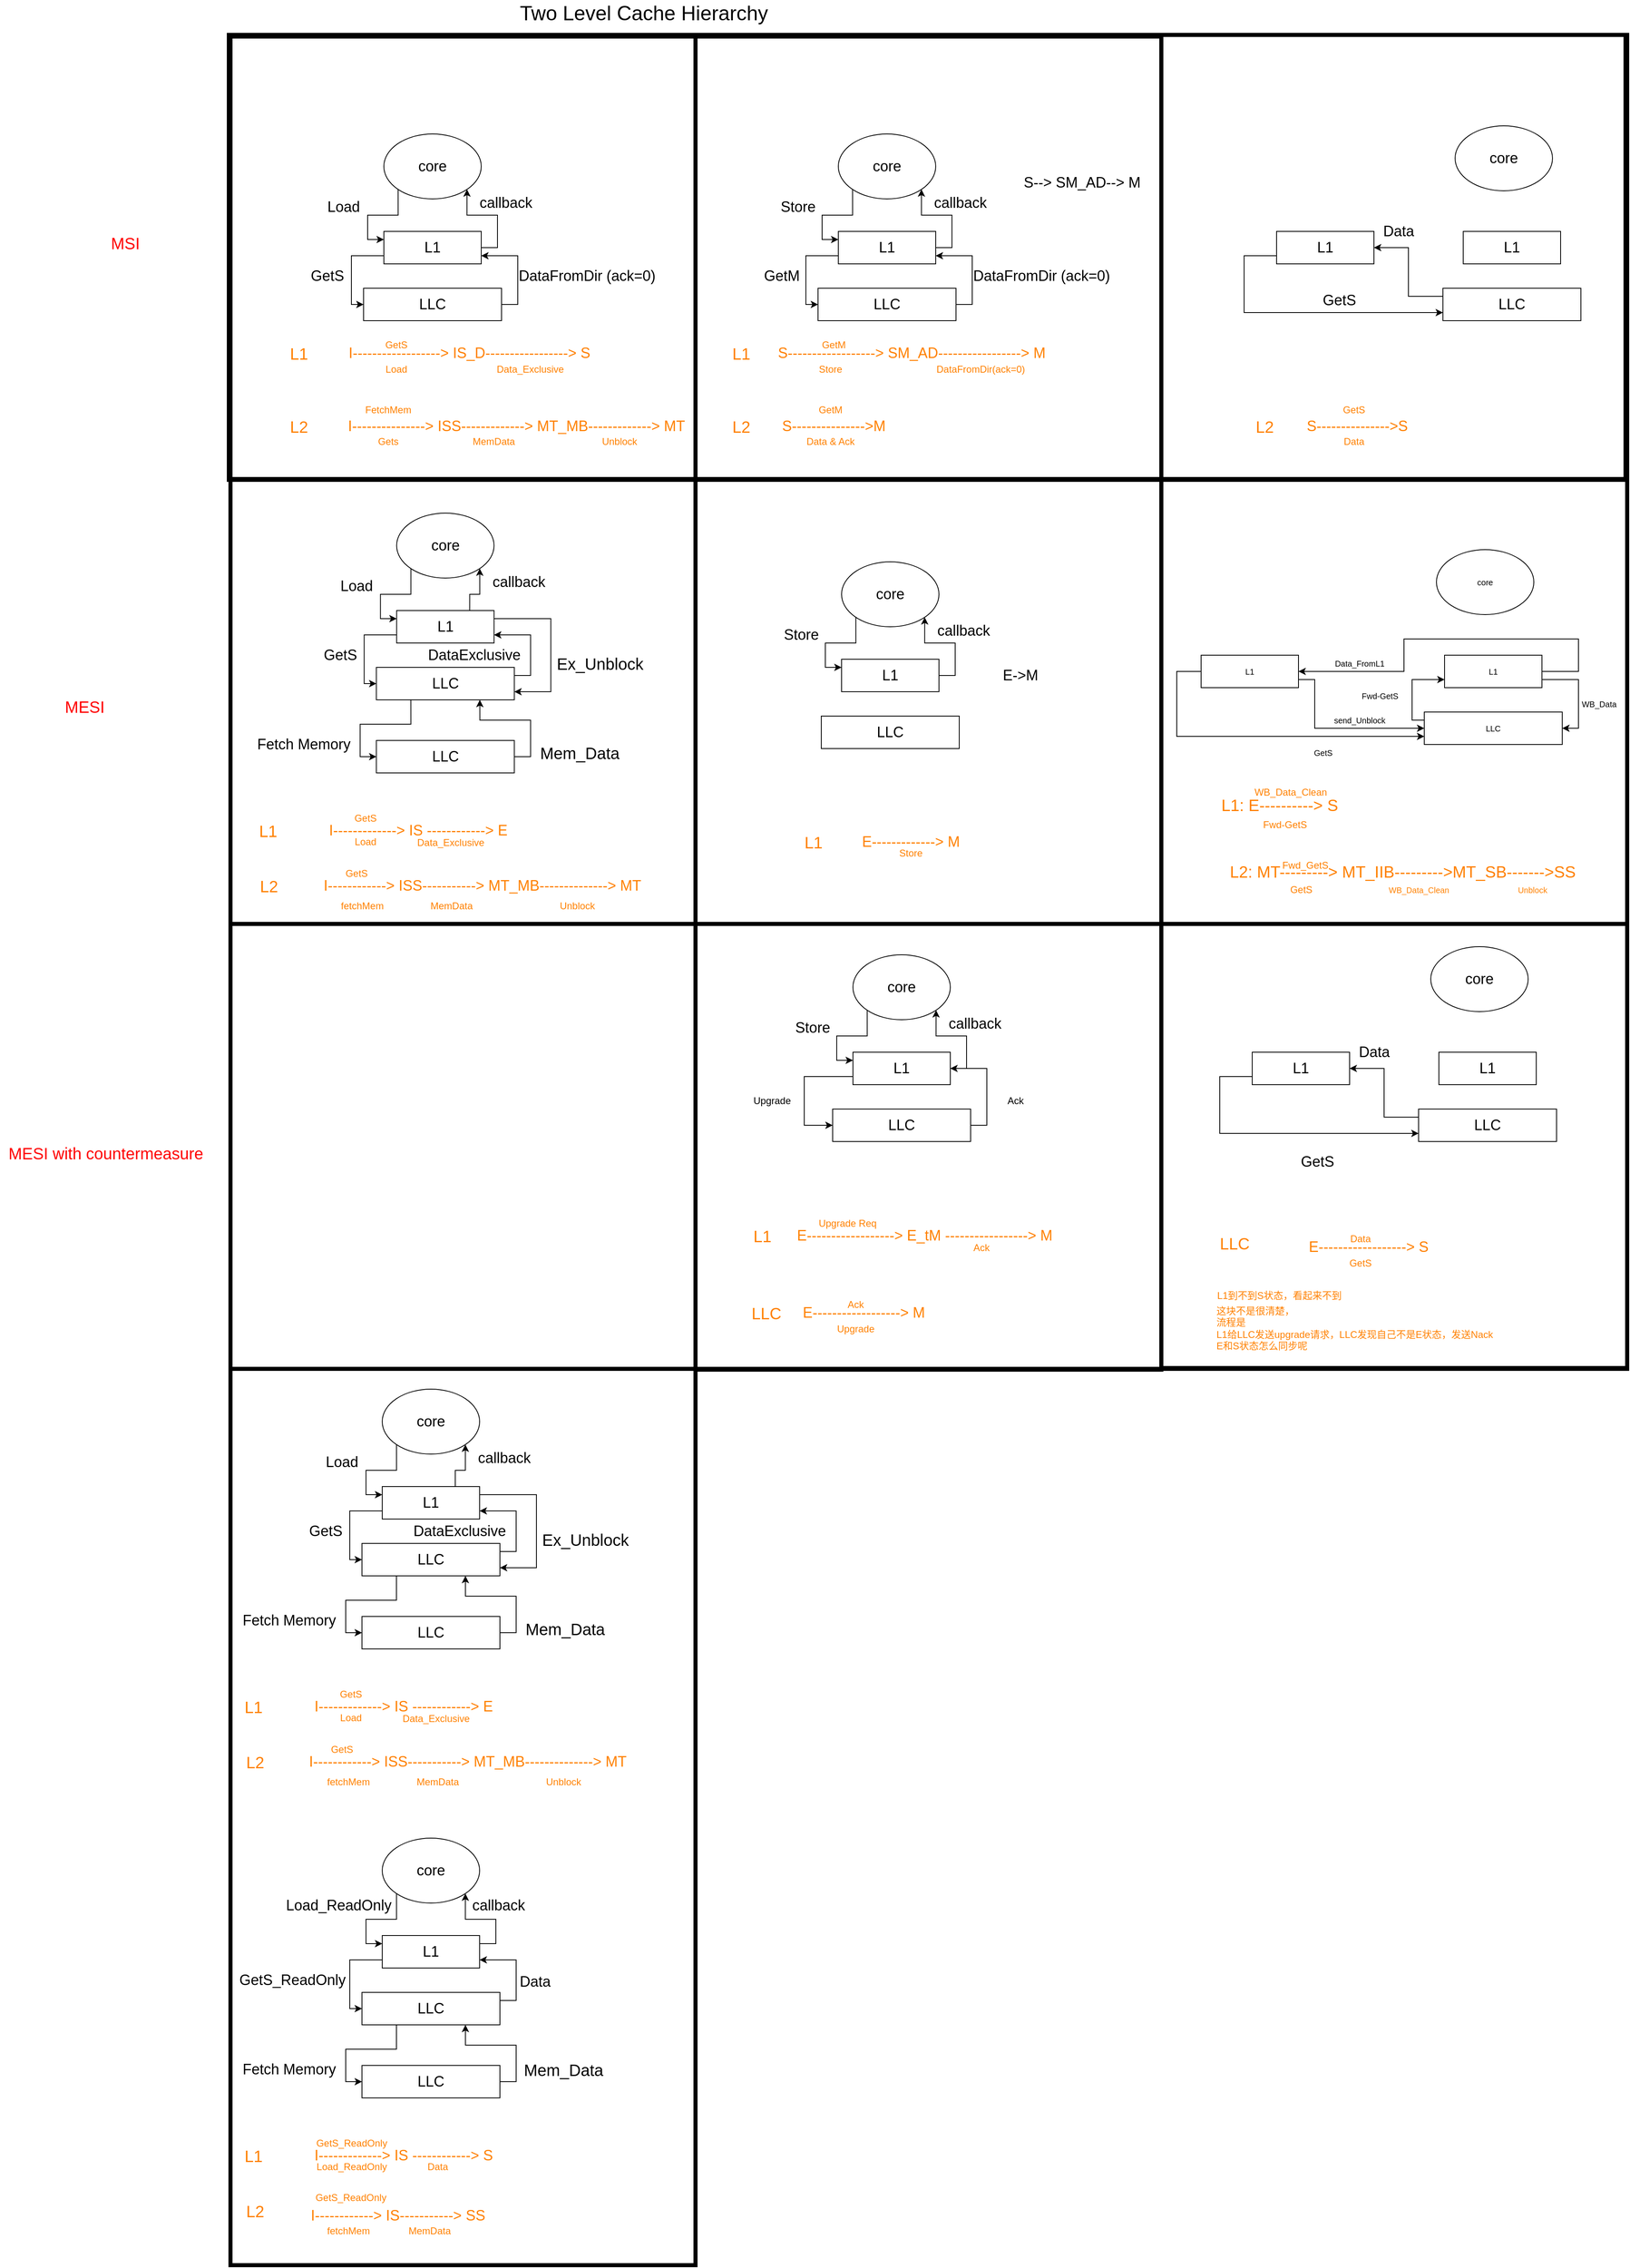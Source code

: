 <mxfile version="15.8.7" type="github">
  <diagram id="6G9HCoJTXRIu4c-0Yo63" name="Page-1">
    <mxGraphModel dx="2120" dy="1897" grid="0" gridSize="10" guides="1" tooltips="1" connect="1" arrows="1" fold="1" page="1" pageScale="1" pageWidth="827" pageHeight="1169" math="0" shadow="0">
      <root>
        <mxCell id="0" />
        <mxCell id="1" parent="0" />
        <mxCell id="ss6imjsRlkiccTZYziNr-184" value="" style="rounded=0;whiteSpace=wrap;html=1;fontSize=12;fontColor=#FF8000;align=left;strokeWidth=5;fillColor=none;" parent="1" vertex="1">
          <mxGeometry x="-349" y="1133" width="1721" height="548" as="geometry" />
        </mxCell>
        <mxCell id="ss6imjsRlkiccTZYziNr-183" value="" style="rounded=0;whiteSpace=wrap;html=1;fontSize=12;fontColor=#FF8000;align=left;strokeWidth=5;fillColor=none;" parent="1" vertex="1">
          <mxGeometry x="-349" y="585" width="1721" height="548" as="geometry" />
        </mxCell>
        <mxCell id="ss6imjsRlkiccTZYziNr-180" value="" style="rounded=0;whiteSpace=wrap;html=1;fontSize=12;fontColor=#FF8000;align=left;strokeWidth=5;fillColor=none;" parent="1" vertex="1">
          <mxGeometry x="224" y="40" width="574" height="1642" as="geometry" />
        </mxCell>
        <mxCell id="ss6imjsRlkiccTZYziNr-182" value="" style="rounded=0;whiteSpace=wrap;html=1;fontSize=12;fontColor=#FF8000;align=left;strokeWidth=5;fillColor=none;" parent="1" vertex="1">
          <mxGeometry x="-351" y="38" width="1721" height="548" as="geometry" />
        </mxCell>
        <mxCell id="ss6imjsRlkiccTZYziNr-181" value="" style="rounded=0;whiteSpace=wrap;html=1;fontSize=12;fontColor=#FF8000;align=left;strokeWidth=5;fillColor=none;" parent="1" vertex="1">
          <mxGeometry x="798" y="38" width="574" height="1642" as="geometry" />
        </mxCell>
        <mxCell id="ss6imjsRlkiccTZYziNr-179" value="" style="rounded=0;whiteSpace=wrap;html=1;fontSize=12;fontColor=#FF8000;align=left;strokeWidth=5;fillColor=none;" parent="1" vertex="1">
          <mxGeometry x="-349" y="40" width="573" height="2745" as="geometry" />
        </mxCell>
        <mxCell id="-TqONQY60ksFpiLHSI3q-1" value="&lt;font style=&quot;font-size: 20px&quot; color=&quot;#ff0000&quot;&gt;MSI&lt;/font&gt;" style="text;html=1;align=center;verticalAlign=middle;resizable=0;points=[];autosize=1;strokeColor=none;fillColor=none;" parent="1" vertex="1">
          <mxGeometry x="-504" y="284" width="50" height="20" as="geometry" />
        </mxCell>
        <mxCell id="-TqONQY60ksFpiLHSI3q-2" value="&lt;font style=&quot;font-size: 25px&quot;&gt;Two Level Cache Hierarchy&lt;/font&gt;" style="text;html=1;align=center;verticalAlign=middle;resizable=0;points=[];autosize=1;strokeColor=none;fillColor=none;" parent="1" vertex="1">
          <mxGeometry width="320" height="20" as="geometry" />
        </mxCell>
        <mxCell id="-TqONQY60ksFpiLHSI3q-8" style="edgeStyle=orthogonalEdgeStyle;rounded=0;orthogonalLoop=1;jettySize=auto;html=1;exitX=0;exitY=0.75;exitDx=0;exitDy=0;entryX=0;entryY=0.5;entryDx=0;entryDy=0;fontSize=18;" parent="1" source="-TqONQY60ksFpiLHSI3q-3" target="-TqONQY60ksFpiLHSI3q-5" edge="1">
          <mxGeometry relative="1" as="geometry">
            <Array as="points">
              <mxPoint x="-200" y="310" />
              <mxPoint x="-200" y="370" />
            </Array>
          </mxGeometry>
        </mxCell>
        <mxCell id="-TqONQY60ksFpiLHSI3q-12" style="edgeStyle=orthogonalEdgeStyle;rounded=0;orthogonalLoop=1;jettySize=auto;html=1;exitX=1;exitY=0.5;exitDx=0;exitDy=0;entryX=1;entryY=1;entryDx=0;entryDy=0;fontSize=18;" parent="1" source="-TqONQY60ksFpiLHSI3q-3" target="-TqONQY60ksFpiLHSI3q-4" edge="1">
          <mxGeometry relative="1" as="geometry" />
        </mxCell>
        <mxCell id="-TqONQY60ksFpiLHSI3q-3" value="L1" style="rounded=0;whiteSpace=wrap;html=1;fontSize=18;" parent="1" vertex="1">
          <mxGeometry x="-160" y="280" width="120" height="40" as="geometry" />
        </mxCell>
        <mxCell id="-TqONQY60ksFpiLHSI3q-6" style="edgeStyle=orthogonalEdgeStyle;rounded=0;orthogonalLoop=1;jettySize=auto;html=1;exitX=0;exitY=1;exitDx=0;exitDy=0;entryX=0;entryY=0.25;entryDx=0;entryDy=0;fontSize=18;" parent="1" source="-TqONQY60ksFpiLHSI3q-4" target="-TqONQY60ksFpiLHSI3q-3" edge="1">
          <mxGeometry relative="1" as="geometry" />
        </mxCell>
        <mxCell id="-TqONQY60ksFpiLHSI3q-4" value="core" style="ellipse;whiteSpace=wrap;html=1;fontSize=18;" parent="1" vertex="1">
          <mxGeometry x="-160" y="160" width="120" height="80" as="geometry" />
        </mxCell>
        <mxCell id="-TqONQY60ksFpiLHSI3q-10" style="edgeStyle=orthogonalEdgeStyle;rounded=0;orthogonalLoop=1;jettySize=auto;html=1;exitX=1;exitY=0.5;exitDx=0;exitDy=0;entryX=1;entryY=0.75;entryDx=0;entryDy=0;fontSize=18;" parent="1" source="-TqONQY60ksFpiLHSI3q-5" target="-TqONQY60ksFpiLHSI3q-3" edge="1">
          <mxGeometry relative="1" as="geometry" />
        </mxCell>
        <mxCell id="-TqONQY60ksFpiLHSI3q-5" value="LLC" style="rounded=0;whiteSpace=wrap;html=1;fontSize=18;" parent="1" vertex="1">
          <mxGeometry x="-185" y="350" width="170" height="40" as="geometry" />
        </mxCell>
        <mxCell id="-TqONQY60ksFpiLHSI3q-7" value="Load" style="text;html=1;align=center;verticalAlign=middle;resizable=0;points=[];autosize=1;strokeColor=none;fillColor=none;fontSize=18;" parent="1" vertex="1">
          <mxGeometry x="-240" y="235" width="60" height="30" as="geometry" />
        </mxCell>
        <mxCell id="-TqONQY60ksFpiLHSI3q-9" value="GetS" style="text;html=1;align=center;verticalAlign=middle;resizable=0;points=[];autosize=1;strokeColor=none;fillColor=none;fontSize=18;" parent="1" vertex="1">
          <mxGeometry x="-260" y="320" width="60" height="30" as="geometry" />
        </mxCell>
        <mxCell id="-TqONQY60ksFpiLHSI3q-11" value="DataFromDir (ack=0)" style="text;html=1;align=center;verticalAlign=middle;resizable=0;points=[];autosize=1;strokeColor=none;fillColor=none;fontSize=18;" parent="1" vertex="1">
          <mxGeometry y="320" width="180" height="30" as="geometry" />
        </mxCell>
        <mxCell id="-TqONQY60ksFpiLHSI3q-13" value="callback" style="text;html=1;align=center;verticalAlign=middle;resizable=0;points=[];autosize=1;strokeColor=none;fillColor=none;fontSize=18;" parent="1" vertex="1">
          <mxGeometry x="-50" y="230" width="80" height="30" as="geometry" />
        </mxCell>
        <mxCell id="-TqONQY60ksFpiLHSI3q-16" style="edgeStyle=orthogonalEdgeStyle;rounded=0;orthogonalLoop=1;jettySize=auto;html=1;exitX=0;exitY=0.75;exitDx=0;exitDy=0;entryX=0;entryY=0.5;entryDx=0;entryDy=0;fontSize=18;" parent="1" source="-TqONQY60ksFpiLHSI3q-18" target="-TqONQY60ksFpiLHSI3q-22" edge="1">
          <mxGeometry relative="1" as="geometry">
            <Array as="points">
              <mxPoint x="360" y="310" />
              <mxPoint x="360" y="370" />
            </Array>
          </mxGeometry>
        </mxCell>
        <mxCell id="-TqONQY60ksFpiLHSI3q-17" style="edgeStyle=orthogonalEdgeStyle;rounded=0;orthogonalLoop=1;jettySize=auto;html=1;exitX=1;exitY=0.5;exitDx=0;exitDy=0;entryX=1;entryY=1;entryDx=0;entryDy=0;fontSize=18;" parent="1" source="-TqONQY60ksFpiLHSI3q-18" target="-TqONQY60ksFpiLHSI3q-20" edge="1">
          <mxGeometry relative="1" as="geometry" />
        </mxCell>
        <mxCell id="-TqONQY60ksFpiLHSI3q-18" value="L1" style="rounded=0;whiteSpace=wrap;html=1;fontSize=18;" parent="1" vertex="1">
          <mxGeometry x="400" y="280" width="120" height="40" as="geometry" />
        </mxCell>
        <mxCell id="-TqONQY60ksFpiLHSI3q-19" style="edgeStyle=orthogonalEdgeStyle;rounded=0;orthogonalLoop=1;jettySize=auto;html=1;exitX=0;exitY=1;exitDx=0;exitDy=0;entryX=0;entryY=0.25;entryDx=0;entryDy=0;fontSize=18;" parent="1" source="-TqONQY60ksFpiLHSI3q-20" target="-TqONQY60ksFpiLHSI3q-18" edge="1">
          <mxGeometry relative="1" as="geometry" />
        </mxCell>
        <mxCell id="-TqONQY60ksFpiLHSI3q-20" value="core" style="ellipse;whiteSpace=wrap;html=1;fontSize=18;" parent="1" vertex="1">
          <mxGeometry x="400" y="160" width="120" height="80" as="geometry" />
        </mxCell>
        <mxCell id="-TqONQY60ksFpiLHSI3q-21" style="edgeStyle=orthogonalEdgeStyle;rounded=0;orthogonalLoop=1;jettySize=auto;html=1;exitX=1;exitY=0.5;exitDx=0;exitDy=0;entryX=1;entryY=0.75;entryDx=0;entryDy=0;fontSize=18;" parent="1" source="-TqONQY60ksFpiLHSI3q-22" target="-TqONQY60ksFpiLHSI3q-18" edge="1">
          <mxGeometry relative="1" as="geometry" />
        </mxCell>
        <mxCell id="-TqONQY60ksFpiLHSI3q-22" value="LLC" style="rounded=0;whiteSpace=wrap;html=1;fontSize=18;" parent="1" vertex="1">
          <mxGeometry x="375" y="350" width="170" height="40" as="geometry" />
        </mxCell>
        <mxCell id="-TqONQY60ksFpiLHSI3q-23" value="Store" style="text;html=1;align=center;verticalAlign=middle;resizable=0;points=[];autosize=1;strokeColor=none;fillColor=none;fontSize=18;" parent="1" vertex="1">
          <mxGeometry x="320" y="235" width="60" height="30" as="geometry" />
        </mxCell>
        <mxCell id="-TqONQY60ksFpiLHSI3q-24" value="GetM" style="text;html=1;align=center;verticalAlign=middle;resizable=0;points=[];autosize=1;strokeColor=none;fillColor=none;fontSize=18;" parent="1" vertex="1">
          <mxGeometry x="300" y="320" width="60" height="30" as="geometry" />
        </mxCell>
        <mxCell id="-TqONQY60ksFpiLHSI3q-25" value="DataFromDir (ack=0)" style="text;html=1;align=center;verticalAlign=middle;resizable=0;points=[];autosize=1;strokeColor=none;fillColor=none;fontSize=18;" parent="1" vertex="1">
          <mxGeometry x="560" y="320" width="180" height="30" as="geometry" />
        </mxCell>
        <mxCell id="-TqONQY60ksFpiLHSI3q-26" value="callback" style="text;html=1;align=center;verticalAlign=middle;resizable=0;points=[];autosize=1;strokeColor=none;fillColor=none;fontSize=18;" parent="1" vertex="1">
          <mxGeometry x="510" y="230" width="80" height="30" as="geometry" />
        </mxCell>
        <mxCell id="-TqONQY60ksFpiLHSI3q-27" value="S--&amp;gt; SM_AD--&amp;gt; M" style="text;html=1;align=center;verticalAlign=middle;resizable=0;points=[];autosize=1;strokeColor=none;fillColor=none;fontSize=18;" parent="1" vertex="1">
          <mxGeometry x="620" y="205" width="160" height="30" as="geometry" />
        </mxCell>
        <mxCell id="-TqONQY60ksFpiLHSI3q-41" style="edgeStyle=orthogonalEdgeStyle;rounded=0;orthogonalLoop=1;jettySize=auto;html=1;exitX=0;exitY=0.75;exitDx=0;exitDy=0;entryX=0;entryY=0.75;entryDx=0;entryDy=0;fontSize=18;" parent="1" source="-TqONQY60ksFpiLHSI3q-43" target="-TqONQY60ksFpiLHSI3q-47" edge="1">
          <mxGeometry relative="1" as="geometry">
            <Array as="points">
              <mxPoint x="900" y="310" />
              <mxPoint x="900" y="380" />
            </Array>
          </mxGeometry>
        </mxCell>
        <mxCell id="-TqONQY60ksFpiLHSI3q-43" value="L1" style="rounded=0;whiteSpace=wrap;html=1;fontSize=18;" parent="1" vertex="1">
          <mxGeometry x="940" y="280" width="120" height="40" as="geometry" />
        </mxCell>
        <mxCell id="-TqONQY60ksFpiLHSI3q-59" style="edgeStyle=orthogonalEdgeStyle;rounded=0;orthogonalLoop=1;jettySize=auto;html=1;exitX=0;exitY=0.25;exitDx=0;exitDy=0;entryX=1;entryY=0.5;entryDx=0;entryDy=0;fontSize=18;" parent="1" source="-TqONQY60ksFpiLHSI3q-47" target="-TqONQY60ksFpiLHSI3q-43" edge="1">
          <mxGeometry relative="1" as="geometry" />
        </mxCell>
        <mxCell id="-TqONQY60ksFpiLHSI3q-47" value="LLC" style="rounded=0;whiteSpace=wrap;html=1;fontSize=18;" parent="1" vertex="1">
          <mxGeometry x="1145" y="350" width="170" height="40" as="geometry" />
        </mxCell>
        <mxCell id="-TqONQY60ksFpiLHSI3q-49" value="GetS" style="text;html=1;align=center;verticalAlign=middle;resizable=0;points=[];autosize=1;strokeColor=none;fillColor=none;fontSize=18;" parent="1" vertex="1">
          <mxGeometry x="987" y="350" width="60" height="30" as="geometry" />
        </mxCell>
        <mxCell id="-TqONQY60ksFpiLHSI3q-54" value="core" style="ellipse;whiteSpace=wrap;html=1;fontSize=18;" parent="1" vertex="1">
          <mxGeometry x="1160" y="150" width="120" height="80" as="geometry" />
        </mxCell>
        <mxCell id="-TqONQY60ksFpiLHSI3q-55" value="L1" style="rounded=0;whiteSpace=wrap;html=1;fontSize=18;" parent="1" vertex="1">
          <mxGeometry x="1170" y="280" width="120" height="40" as="geometry" />
        </mxCell>
        <mxCell id="-TqONQY60ksFpiLHSI3q-60" value="Data" style="text;html=1;align=center;verticalAlign=middle;resizable=0;points=[];autosize=1;strokeColor=none;fillColor=none;fontSize=18;" parent="1" vertex="1">
          <mxGeometry x="1065" y="265" width="50" height="30" as="geometry" />
        </mxCell>
        <mxCell id="-TqONQY60ksFpiLHSI3q-61" value="&lt;font style=&quot;font-size: 20px&quot; color=&quot;#ff0000&quot;&gt;MESI&lt;/font&gt;" style="text;html=1;align=center;verticalAlign=middle;resizable=0;points=[];autosize=1;strokeColor=none;fillColor=none;" parent="1" vertex="1">
          <mxGeometry x="-559" y="855" width="60" height="20" as="geometry" />
        </mxCell>
        <mxCell id="-TqONQY60ksFpiLHSI3q-62" style="edgeStyle=orthogonalEdgeStyle;rounded=0;orthogonalLoop=1;jettySize=auto;html=1;exitX=0;exitY=0.75;exitDx=0;exitDy=0;entryX=0;entryY=0.5;entryDx=0;entryDy=0;fontSize=18;" parent="1" source="-TqONQY60ksFpiLHSI3q-64" target="-TqONQY60ksFpiLHSI3q-68" edge="1">
          <mxGeometry relative="1" as="geometry">
            <Array as="points">
              <mxPoint x="-184.25" y="777" />
              <mxPoint x="-184.25" y="837" />
            </Array>
          </mxGeometry>
        </mxCell>
        <mxCell id="-TqONQY60ksFpiLHSI3q-63" style="edgeStyle=orthogonalEdgeStyle;rounded=0;orthogonalLoop=1;jettySize=auto;html=1;exitX=0.75;exitY=0;exitDx=0;exitDy=0;entryX=1;entryY=1;entryDx=0;entryDy=0;fontSize=18;" parent="1" source="-TqONQY60ksFpiLHSI3q-64" target="-TqONQY60ksFpiLHSI3q-66" edge="1">
          <mxGeometry relative="1" as="geometry" />
        </mxCell>
        <mxCell id="-TqONQY60ksFpiLHSI3q-104" style="edgeStyle=orthogonalEdgeStyle;rounded=0;orthogonalLoop=1;jettySize=auto;html=1;entryX=1;entryY=0.75;entryDx=0;entryDy=0;fontSize=20;fontColor=#000000;" parent="1" target="-TqONQY60ksFpiLHSI3q-68" edge="1">
          <mxGeometry relative="1" as="geometry">
            <mxPoint x="-24.25" y="757" as="sourcePoint" />
            <Array as="points">
              <mxPoint x="-24.25" y="757" />
              <mxPoint x="45.75" y="757" />
              <mxPoint x="45.75" y="847" />
            </Array>
          </mxGeometry>
        </mxCell>
        <mxCell id="-TqONQY60ksFpiLHSI3q-64" value="L1" style="rounded=0;whiteSpace=wrap;html=1;fontSize=18;" parent="1" vertex="1">
          <mxGeometry x="-144.25" y="747" width="120" height="40" as="geometry" />
        </mxCell>
        <mxCell id="-TqONQY60ksFpiLHSI3q-65" style="edgeStyle=orthogonalEdgeStyle;rounded=0;orthogonalLoop=1;jettySize=auto;html=1;exitX=0;exitY=1;exitDx=0;exitDy=0;entryX=0;entryY=0.25;entryDx=0;entryDy=0;fontSize=18;" parent="1" source="-TqONQY60ksFpiLHSI3q-66" target="-TqONQY60ksFpiLHSI3q-64" edge="1">
          <mxGeometry relative="1" as="geometry" />
        </mxCell>
        <mxCell id="-TqONQY60ksFpiLHSI3q-66" value="core" style="ellipse;whiteSpace=wrap;html=1;fontSize=18;" parent="1" vertex="1">
          <mxGeometry x="-144.25" y="627" width="120" height="80" as="geometry" />
        </mxCell>
        <mxCell id="-TqONQY60ksFpiLHSI3q-67" style="edgeStyle=orthogonalEdgeStyle;rounded=0;orthogonalLoop=1;jettySize=auto;html=1;exitX=1;exitY=0.25;exitDx=0;exitDy=0;entryX=1;entryY=0.75;entryDx=0;entryDy=0;fontSize=18;" parent="1" source="-TqONQY60ksFpiLHSI3q-68" target="-TqONQY60ksFpiLHSI3q-64" edge="1">
          <mxGeometry relative="1" as="geometry" />
        </mxCell>
        <mxCell id="-TqONQY60ksFpiLHSI3q-98" style="edgeStyle=orthogonalEdgeStyle;rounded=0;orthogonalLoop=1;jettySize=auto;html=1;exitX=0.25;exitY=1;exitDx=0;exitDy=0;entryX=0;entryY=0.5;entryDx=0;entryDy=0;fontSize=20;fontColor=#FF0000;" parent="1" source="-TqONQY60ksFpiLHSI3q-68" target="-TqONQY60ksFpiLHSI3q-97" edge="1">
          <mxGeometry relative="1" as="geometry">
            <Array as="points">
              <mxPoint x="-126.25" y="887" />
              <mxPoint x="-189.25" y="887" />
              <mxPoint x="-189.25" y="927" />
            </Array>
          </mxGeometry>
        </mxCell>
        <mxCell id="-TqONQY60ksFpiLHSI3q-68" value="LLC" style="rounded=0;whiteSpace=wrap;html=1;fontSize=18;" parent="1" vertex="1">
          <mxGeometry x="-169.25" y="817" width="170" height="40" as="geometry" />
        </mxCell>
        <mxCell id="-TqONQY60ksFpiLHSI3q-69" value="Load" style="text;html=1;align=center;verticalAlign=middle;resizable=0;points=[];autosize=1;strokeColor=none;fillColor=none;fontSize=18;" parent="1" vertex="1">
          <mxGeometry x="-224.25" y="702" width="60" height="30" as="geometry" />
        </mxCell>
        <mxCell id="-TqONQY60ksFpiLHSI3q-70" value="GetS" style="text;html=1;align=center;verticalAlign=middle;resizable=0;points=[];autosize=1;strokeColor=none;fillColor=none;fontSize=18;" parent="1" vertex="1">
          <mxGeometry x="-244.25" y="787" width="60" height="30" as="geometry" />
        </mxCell>
        <mxCell id="-TqONQY60ksFpiLHSI3q-71" value="DataExclusive" style="text;html=1;align=center;verticalAlign=middle;resizable=0;points=[];autosize=1;strokeColor=none;fillColor=none;fontSize=18;" parent="1" vertex="1">
          <mxGeometry x="-114.25" y="787" width="130" height="30" as="geometry" />
        </mxCell>
        <mxCell id="-TqONQY60ksFpiLHSI3q-72" value="callback" style="text;html=1;align=center;verticalAlign=middle;resizable=0;points=[];autosize=1;strokeColor=none;fillColor=none;fontSize=18;" parent="1" vertex="1">
          <mxGeometry x="-34.25" y="697" width="80" height="30" as="geometry" />
        </mxCell>
        <mxCell id="-TqONQY60ksFpiLHSI3q-73" value="I------------&amp;gt; ISS-----------&amp;gt; MT_MB--------------&amp;gt; MT" style="text;html=1;align=center;verticalAlign=middle;resizable=0;points=[];autosize=1;strokeColor=none;fillColor=none;fontSize=18;fontColor=#FF8000;" parent="1" vertex="1">
          <mxGeometry x="-244.25" y="1071" width="410" height="30" as="geometry" />
        </mxCell>
        <mxCell id="-TqONQY60ksFpiLHSI3q-75" style="edgeStyle=orthogonalEdgeStyle;rounded=0;orthogonalLoop=1;jettySize=auto;html=1;exitX=1;exitY=0.5;exitDx=0;exitDy=0;entryX=1;entryY=1;entryDx=0;entryDy=0;fontSize=18;" parent="1" source="-TqONQY60ksFpiLHSI3q-76" target="-TqONQY60ksFpiLHSI3q-78" edge="1">
          <mxGeometry relative="1" as="geometry" />
        </mxCell>
        <mxCell id="-TqONQY60ksFpiLHSI3q-76" value="L1" style="rounded=0;whiteSpace=wrap;html=1;fontSize=18;" parent="1" vertex="1">
          <mxGeometry x="404" y="807" width="120" height="40" as="geometry" />
        </mxCell>
        <mxCell id="-TqONQY60ksFpiLHSI3q-77" style="edgeStyle=orthogonalEdgeStyle;rounded=0;orthogonalLoop=1;jettySize=auto;html=1;exitX=0;exitY=1;exitDx=0;exitDy=0;entryX=0;entryY=0.25;entryDx=0;entryDy=0;fontSize=18;" parent="1" source="-TqONQY60ksFpiLHSI3q-78" target="-TqONQY60ksFpiLHSI3q-76" edge="1">
          <mxGeometry relative="1" as="geometry" />
        </mxCell>
        <mxCell id="-TqONQY60ksFpiLHSI3q-78" value="core" style="ellipse;whiteSpace=wrap;html=1;fontSize=18;" parent="1" vertex="1">
          <mxGeometry x="404" y="687" width="120" height="80" as="geometry" />
        </mxCell>
        <mxCell id="-TqONQY60ksFpiLHSI3q-80" value="LLC" style="rounded=0;whiteSpace=wrap;html=1;fontSize=18;" parent="1" vertex="1">
          <mxGeometry x="379" y="877" width="170" height="40" as="geometry" />
        </mxCell>
        <mxCell id="-TqONQY60ksFpiLHSI3q-81" value="Store" style="text;html=1;align=center;verticalAlign=middle;resizable=0;points=[];autosize=1;strokeColor=none;fillColor=none;fontSize=18;" parent="1" vertex="1">
          <mxGeometry x="324" y="762" width="60" height="30" as="geometry" />
        </mxCell>
        <mxCell id="-TqONQY60ksFpiLHSI3q-84" value="callback" style="text;html=1;align=center;verticalAlign=middle;resizable=0;points=[];autosize=1;strokeColor=none;fillColor=none;fontSize=18;" parent="1" vertex="1">
          <mxGeometry x="514" y="757" width="80" height="30" as="geometry" />
        </mxCell>
        <mxCell id="-TqONQY60ksFpiLHSI3q-85" value="E-&amp;gt;M" style="text;html=1;align=center;verticalAlign=middle;resizable=0;points=[];autosize=1;strokeColor=none;fillColor=none;fontSize=18;" parent="1" vertex="1">
          <mxGeometry x="594" y="812" width="60" height="30" as="geometry" />
        </mxCell>
        <mxCell id="-TqONQY60ksFpiLHSI3q-88" style="edgeStyle=orthogonalEdgeStyle;rounded=0;orthogonalLoop=1;jettySize=auto;html=1;exitX=0;exitY=0.5;exitDx=0;exitDy=0;entryX=0;entryY=0.75;entryDx=0;entryDy=0;fontSize=10;" parent="1" source="-TqONQY60ksFpiLHSI3q-89" target="-TqONQY60ksFpiLHSI3q-91" edge="1">
          <mxGeometry relative="1" as="geometry">
            <Array as="points">
              <mxPoint x="817" y="822" />
              <mxPoint x="817" y="902" />
            </Array>
          </mxGeometry>
        </mxCell>
        <mxCell id="-TqONQY60ksFpiLHSI3q-120" style="edgeStyle=orthogonalEdgeStyle;rounded=0;orthogonalLoop=1;jettySize=auto;html=1;exitX=1;exitY=0.75;exitDx=0;exitDy=0;entryX=0;entryY=0.5;entryDx=0;entryDy=0;fontSize=10;fontColor=#000000;" parent="1" source="-TqONQY60ksFpiLHSI3q-89" target="-TqONQY60ksFpiLHSI3q-91" edge="1">
          <mxGeometry relative="1" as="geometry">
            <Array as="points">
              <mxPoint x="987" y="832" />
              <mxPoint x="987" y="892" />
            </Array>
          </mxGeometry>
        </mxCell>
        <mxCell id="-TqONQY60ksFpiLHSI3q-89" value="L1" style="rounded=0;whiteSpace=wrap;html=1;fontSize=10;" parent="1" vertex="1">
          <mxGeometry x="847" y="802" width="120" height="40" as="geometry" />
        </mxCell>
        <mxCell id="-TqONQY60ksFpiLHSI3q-115" style="edgeStyle=orthogonalEdgeStyle;rounded=0;orthogonalLoop=1;jettySize=auto;html=1;exitX=0;exitY=0.25;exitDx=0;exitDy=0;entryX=0;entryY=0.75;entryDx=0;entryDy=0;fontSize=10;fontColor=#000000;" parent="1" source="-TqONQY60ksFpiLHSI3q-91" target="-TqONQY60ksFpiLHSI3q-95" edge="1">
          <mxGeometry relative="1" as="geometry">
            <Array as="points">
              <mxPoint x="1107" y="882" />
              <mxPoint x="1107" y="832" />
            </Array>
          </mxGeometry>
        </mxCell>
        <mxCell id="-TqONQY60ksFpiLHSI3q-91" value="LLC" style="rounded=0;whiteSpace=wrap;html=1;fontSize=10;" parent="1" vertex="1">
          <mxGeometry x="1122" y="872" width="170" height="40" as="geometry" />
        </mxCell>
        <mxCell id="-TqONQY60ksFpiLHSI3q-92" value="GetS" style="text;html=1;align=center;verticalAlign=middle;resizable=0;points=[];autosize=1;strokeColor=none;fillColor=none;fontSize=10;" parent="1" vertex="1">
          <mxGeometry x="977" y="912" width="40" height="20" as="geometry" />
        </mxCell>
        <mxCell id="-TqONQY60ksFpiLHSI3q-94" value="core" style="ellipse;whiteSpace=wrap;html=1;fontSize=10;" parent="1" vertex="1">
          <mxGeometry x="1137" y="672" width="120" height="80" as="geometry" />
        </mxCell>
        <mxCell id="-TqONQY60ksFpiLHSI3q-117" style="edgeStyle=orthogonalEdgeStyle;rounded=0;orthogonalLoop=1;jettySize=auto;html=1;exitX=1;exitY=0.5;exitDx=0;exitDy=0;entryX=1;entryY=0.5;entryDx=0;entryDy=0;fontSize=10;fontColor=#000000;entryPerimeter=0;" parent="1" source="-TqONQY60ksFpiLHSI3q-95" target="-TqONQY60ksFpiLHSI3q-89" edge="1">
          <mxGeometry relative="1" as="geometry">
            <mxPoint x="1272" y="822" as="sourcePoint" />
            <mxPoint x="1042" y="822" as="targetPoint" />
            <Array as="points">
              <mxPoint x="1312" y="822" />
              <mxPoint x="1312" y="782" />
              <mxPoint x="1097" y="782" />
              <mxPoint x="1097" y="822" />
            </Array>
          </mxGeometry>
        </mxCell>
        <mxCell id="-TqONQY60ksFpiLHSI3q-118" style="edgeStyle=orthogonalEdgeStyle;rounded=0;orthogonalLoop=1;jettySize=auto;html=1;entryX=1;entryY=0.5;entryDx=0;entryDy=0;fontSize=10;fontColor=#000000;exitX=1;exitY=0.75;exitDx=0;exitDy=0;" parent="1" source="-TqONQY60ksFpiLHSI3q-95" target="-TqONQY60ksFpiLHSI3q-91" edge="1">
          <mxGeometry relative="1" as="geometry">
            <mxPoint x="1397" y="882" as="sourcePoint" />
          </mxGeometry>
        </mxCell>
        <mxCell id="-TqONQY60ksFpiLHSI3q-95" value="L1" style="rounded=0;whiteSpace=wrap;html=1;fontSize=10;" parent="1" vertex="1">
          <mxGeometry x="1147" y="802" width="120" height="40" as="geometry" />
        </mxCell>
        <mxCell id="-TqONQY60ksFpiLHSI3q-96" value="Data_FromL1" style="text;html=1;align=center;verticalAlign=middle;resizable=0;points=[];autosize=1;strokeColor=none;fillColor=none;fontSize=10;" parent="1" vertex="1">
          <mxGeometry x="997" y="802" width="90" height="20" as="geometry" />
        </mxCell>
        <mxCell id="-TqONQY60ksFpiLHSI3q-101" style="edgeStyle=orthogonalEdgeStyle;rounded=0;orthogonalLoop=1;jettySize=auto;html=1;exitX=1;exitY=0.5;exitDx=0;exitDy=0;entryX=0.75;entryY=1;entryDx=0;entryDy=0;fontSize=20;fontColor=#FF0000;" parent="1" source="-TqONQY60ksFpiLHSI3q-97" target="-TqONQY60ksFpiLHSI3q-68" edge="1">
          <mxGeometry relative="1" as="geometry" />
        </mxCell>
        <mxCell id="-TqONQY60ksFpiLHSI3q-97" value="LLC" style="rounded=0;whiteSpace=wrap;html=1;fontSize=18;" parent="1" vertex="1">
          <mxGeometry x="-169.25" y="907" width="170" height="40" as="geometry" />
        </mxCell>
        <mxCell id="-TqONQY60ksFpiLHSI3q-100" value="Fetch Memory" style="text;html=1;align=center;verticalAlign=middle;resizable=0;points=[];autosize=1;strokeColor=none;fillColor=none;fontSize=18;" parent="1" vertex="1">
          <mxGeometry x="-324.25" y="897" width="130" height="30" as="geometry" />
        </mxCell>
        <mxCell id="-TqONQY60ksFpiLHSI3q-103" value="&lt;font color=&quot;#000000&quot;&gt;Mem_Data&lt;/font&gt;" style="text;html=1;align=center;verticalAlign=middle;resizable=0;points=[];autosize=1;strokeColor=none;fillColor=none;fontSize=20;fontColor=#FF0000;" parent="1" vertex="1">
          <mxGeometry x="25.75" y="907" width="110" height="30" as="geometry" />
        </mxCell>
        <mxCell id="-TqONQY60ksFpiLHSI3q-105" value="Ex_Unblock" style="text;html=1;align=center;verticalAlign=middle;resizable=0;points=[];autosize=1;strokeColor=none;fillColor=none;fontSize=20;fontColor=#000000;" parent="1" vertex="1">
          <mxGeometry x="45.75" y="797" width="120" height="30" as="geometry" />
        </mxCell>
        <mxCell id="-TqONQY60ksFpiLHSI3q-106" value="fetchMem" style="text;html=1;align=center;verticalAlign=middle;resizable=0;points=[];autosize=1;strokeColor=none;fillColor=none;fontSize=12;fontColor=#FF8000;" parent="1" vertex="1">
          <mxGeometry x="-221.75" y="1101" width="70" height="20" as="geometry" />
        </mxCell>
        <mxCell id="-TqONQY60ksFpiLHSI3q-107" value="MemData" style="text;html=1;align=center;verticalAlign=middle;resizable=0;points=[];autosize=1;strokeColor=none;fillColor=none;fontSize=12;fontColor=#FF8000;" parent="1" vertex="1">
          <mxGeometry x="-111.75" y="1101" width="70" height="20" as="geometry" />
        </mxCell>
        <mxCell id="-TqONQY60ksFpiLHSI3q-108" value="Unblock" style="text;html=1;align=center;verticalAlign=middle;resizable=0;points=[];autosize=1;strokeColor=none;fillColor=none;fontSize=12;fontColor=#FF8000;" parent="1" vertex="1">
          <mxGeometry x="48.25" y="1101" width="60" height="20" as="geometry" />
        </mxCell>
        <mxCell id="-TqONQY60ksFpiLHSI3q-109" value="I-------------&amp;gt; IS ------------&amp;gt; E" style="text;html=1;align=center;verticalAlign=middle;resizable=0;points=[];autosize=1;strokeColor=none;fillColor=none;fontSize=18;fontColor=#FF8000;" parent="1" vertex="1">
          <mxGeometry x="-238" y="1003" width="240" height="30" as="geometry" />
        </mxCell>
        <mxCell id="-TqONQY60ksFpiLHSI3q-110" value="&lt;font style=&quot;font-size: 12px&quot;&gt;Load&lt;/font&gt;" style="text;html=1;align=center;verticalAlign=middle;resizable=0;points=[];autosize=1;strokeColor=none;fillColor=none;fontSize=21;fontColor=#FF8000;" parent="1" vertex="1">
          <mxGeometry x="-203" y="1013" width="40" height="30" as="geometry" />
        </mxCell>
        <mxCell id="-TqONQY60ksFpiLHSI3q-111" value="Data_Exclusive" style="text;html=1;align=center;verticalAlign=middle;resizable=0;points=[];autosize=1;strokeColor=none;fillColor=none;fontSize=12;fontColor=#FF8000;" parent="1" vertex="1">
          <mxGeometry x="-128" y="1023" width="100" height="20" as="geometry" />
        </mxCell>
        <mxCell id="-TqONQY60ksFpiLHSI3q-113" value="L2" style="text;html=1;align=center;verticalAlign=middle;resizable=0;points=[];autosize=1;strokeColor=none;fillColor=none;fontSize=20;fontColor=#FF8000;" parent="1" vertex="1">
          <mxGeometry x="-321.75" y="1071" width="40" height="30" as="geometry" />
        </mxCell>
        <mxCell id="-TqONQY60ksFpiLHSI3q-114" value="L1" style="text;html=1;align=center;verticalAlign=middle;resizable=0;points=[];autosize=1;strokeColor=none;fillColor=none;fontSize=20;fontColor=#FF8000;" parent="1" vertex="1">
          <mxGeometry x="-323" y="1003" width="40" height="30" as="geometry" />
        </mxCell>
        <mxCell id="-TqONQY60ksFpiLHSI3q-116" value="Fwd-GetS" style="text;html=1;align=center;verticalAlign=middle;resizable=0;points=[];autosize=1;strokeColor=none;fillColor=none;fontSize=10;fontColor=#000000;" parent="1" vertex="1">
          <mxGeometry x="1032" y="842" width="70" height="20" as="geometry" />
        </mxCell>
        <mxCell id="-TqONQY60ksFpiLHSI3q-119" value="L1: E----------&amp;gt; S" style="text;html=1;align=left;verticalAlign=middle;resizable=0;points=[];autosize=1;strokeColor=none;fillColor=none;fontSize=20;fontColor=#FF8000;" parent="1" vertex="1">
          <mxGeometry x="870" y="971" width="160" height="30" as="geometry" />
        </mxCell>
        <mxCell id="-TqONQY60ksFpiLHSI3q-121" value="send_Unblock" style="text;html=1;align=center;verticalAlign=middle;resizable=0;points=[];autosize=1;strokeColor=none;fillColor=none;fontSize=10;fontColor=#000000;" parent="1" vertex="1">
          <mxGeometry x="997" y="872" width="90" height="20" as="geometry" />
        </mxCell>
        <mxCell id="-TqONQY60ksFpiLHSI3q-123" value="WB_Data_Clean" style="text;html=1;align=center;verticalAlign=middle;resizable=0;points=[];autosize=1;strokeColor=none;fillColor=none;fontSize=10;fontColor=#FF8000;" parent="1" vertex="1">
          <mxGeometry x="1065" y="1081" width="100" height="20" as="geometry" />
        </mxCell>
        <mxCell id="-TqONQY60ksFpiLHSI3q-124" value="Unblock" style="text;html=1;align=center;verticalAlign=middle;resizable=0;points=[];autosize=1;strokeColor=none;fillColor=none;fontSize=10;fontColor=#FF8000;" parent="1" vertex="1">
          <mxGeometry x="1225" y="1081" width="60" height="20" as="geometry" />
        </mxCell>
        <mxCell id="-TqONQY60ksFpiLHSI3q-125" value="WB_Data" style="text;html=1;align=center;verticalAlign=middle;resizable=0;points=[];autosize=1;strokeColor=none;fillColor=none;fontSize=10;fontColor=#000000;" parent="1" vertex="1">
          <mxGeometry x="1302" y="852" width="70" height="20" as="geometry" />
        </mxCell>
        <mxCell id="ss6imjsRlkiccTZYziNr-1" value="&lt;font style=&quot;font-size: 20px&quot; color=&quot;#ff0000&quot;&gt;MESI with countermeasure&lt;/font&gt;" style="text;html=1;align=center;verticalAlign=middle;resizable=0;points=[];autosize=1;strokeColor=none;fillColor=none;" parent="1" vertex="1">
          <mxGeometry x="-633" y="1405" width="260" height="20" as="geometry" />
        </mxCell>
        <mxCell id="ss6imjsRlkiccTZYziNr-2" style="edgeStyle=orthogonalEdgeStyle;rounded=0;orthogonalLoop=1;jettySize=auto;html=1;exitX=1;exitY=0.5;exitDx=0;exitDy=0;entryX=1;entryY=1;entryDx=0;entryDy=0;fontSize=18;" parent="1" source="ss6imjsRlkiccTZYziNr-3" target="ss6imjsRlkiccTZYziNr-5" edge="1">
          <mxGeometry relative="1" as="geometry" />
        </mxCell>
        <mxCell id="ss6imjsRlkiccTZYziNr-11" style="edgeStyle=orthogonalEdgeStyle;rounded=0;orthogonalLoop=1;jettySize=auto;html=1;exitX=0;exitY=0.75;exitDx=0;exitDy=0;entryX=0;entryY=0.5;entryDx=0;entryDy=0;" parent="1" source="ss6imjsRlkiccTZYziNr-3" target="ss6imjsRlkiccTZYziNr-6" edge="1">
          <mxGeometry relative="1" as="geometry">
            <Array as="points">
              <mxPoint x="358" y="1321" />
              <mxPoint x="358" y="1381" />
            </Array>
          </mxGeometry>
        </mxCell>
        <mxCell id="ss6imjsRlkiccTZYziNr-3" value="L1" style="rounded=0;whiteSpace=wrap;html=1;fontSize=18;" parent="1" vertex="1">
          <mxGeometry x="418" y="1291" width="120" height="40" as="geometry" />
        </mxCell>
        <mxCell id="ss6imjsRlkiccTZYziNr-4" style="edgeStyle=orthogonalEdgeStyle;rounded=0;orthogonalLoop=1;jettySize=auto;html=1;exitX=0;exitY=1;exitDx=0;exitDy=0;entryX=0;entryY=0.25;entryDx=0;entryDy=0;fontSize=18;" parent="1" source="ss6imjsRlkiccTZYziNr-5" target="ss6imjsRlkiccTZYziNr-3" edge="1">
          <mxGeometry relative="1" as="geometry" />
        </mxCell>
        <mxCell id="ss6imjsRlkiccTZYziNr-5" value="core" style="ellipse;whiteSpace=wrap;html=1;fontSize=18;" parent="1" vertex="1">
          <mxGeometry x="418" y="1171" width="120" height="80" as="geometry" />
        </mxCell>
        <mxCell id="ss6imjsRlkiccTZYziNr-13" style="edgeStyle=orthogonalEdgeStyle;rounded=0;orthogonalLoop=1;jettySize=auto;html=1;exitX=1;exitY=0.5;exitDx=0;exitDy=0;" parent="1" source="ss6imjsRlkiccTZYziNr-6" edge="1">
          <mxGeometry relative="1" as="geometry">
            <mxPoint x="538" y="1311" as="targetPoint" />
            <Array as="points">
              <mxPoint x="583" y="1381" />
              <mxPoint x="583" y="1311" />
            </Array>
          </mxGeometry>
        </mxCell>
        <mxCell id="ss6imjsRlkiccTZYziNr-6" value="LLC" style="rounded=0;whiteSpace=wrap;html=1;fontSize=18;" parent="1" vertex="1">
          <mxGeometry x="393" y="1361" width="170" height="40" as="geometry" />
        </mxCell>
        <mxCell id="ss6imjsRlkiccTZYziNr-7" value="Store" style="text;html=1;align=center;verticalAlign=middle;resizable=0;points=[];autosize=1;strokeColor=none;fillColor=none;fontSize=18;" parent="1" vertex="1">
          <mxGeometry x="338" y="1246" width="60" height="30" as="geometry" />
        </mxCell>
        <mxCell id="ss6imjsRlkiccTZYziNr-8" value="callback" style="text;html=1;align=center;verticalAlign=middle;resizable=0;points=[];autosize=1;strokeColor=none;fillColor=none;fontSize=18;" parent="1" vertex="1">
          <mxGeometry x="528" y="1241" width="80" height="30" as="geometry" />
        </mxCell>
        <mxCell id="ss6imjsRlkiccTZYziNr-12" value="Upgrade" style="text;html=1;align=center;verticalAlign=middle;resizable=0;points=[];autosize=1;strokeColor=none;fillColor=none;" parent="1" vertex="1">
          <mxGeometry x="288" y="1341" width="60" height="20" as="geometry" />
        </mxCell>
        <mxCell id="ss6imjsRlkiccTZYziNr-14" value="Ack" style="text;html=1;align=center;verticalAlign=middle;resizable=0;points=[];autosize=1;strokeColor=none;fillColor=none;" parent="1" vertex="1">
          <mxGeometry x="598" y="1341" width="40" height="20" as="geometry" />
        </mxCell>
        <mxCell id="ss6imjsRlkiccTZYziNr-19" value="E------------------&amp;gt; E_tM -----------------&amp;gt; M" style="text;html=1;align=center;verticalAlign=middle;resizable=0;points=[];autosize=1;strokeColor=none;fillColor=none;fontSize=18;fontColor=#FF8000;" parent="1" vertex="1">
          <mxGeometry x="340.5" y="1502" width="330" height="30" as="geometry" />
        </mxCell>
        <mxCell id="ss6imjsRlkiccTZYziNr-22" value="LLC" style="text;html=1;align=center;verticalAlign=middle;resizable=0;points=[];autosize=1;strokeColor=none;fillColor=none;fontSize=20;fontColor=#FF8000;" parent="1" vertex="1">
          <mxGeometry x="285.5" y="1597" width="50" height="30" as="geometry" />
        </mxCell>
        <mxCell id="ss6imjsRlkiccTZYziNr-23" value="L1" style="text;html=1;align=center;verticalAlign=middle;resizable=0;points=[];autosize=1;strokeColor=none;fillColor=none;fontSize=20;fontColor=#FF8000;" parent="1" vertex="1">
          <mxGeometry x="285.5" y="1502" width="40" height="30" as="geometry" />
        </mxCell>
        <mxCell id="ss6imjsRlkiccTZYziNr-24" value="Upgrade Req" style="text;html=1;align=center;verticalAlign=middle;resizable=0;points=[];autosize=1;strokeColor=none;fillColor=none;fontColor=#FF8000;" parent="1" vertex="1">
          <mxGeometry x="365.5" y="1492" width="90" height="20" as="geometry" />
        </mxCell>
        <mxCell id="ss6imjsRlkiccTZYziNr-25" value="&lt;span style=&quot;font-size: 18px&quot;&gt;E------------------&amp;gt; M&lt;/span&gt;" style="text;html=1;align=center;verticalAlign=middle;resizable=0;points=[];autosize=1;strokeColor=none;fillColor=none;fontColor=#FF8000;" parent="1" vertex="1">
          <mxGeometry x="345.5" y="1602" width="170" height="20" as="geometry" />
        </mxCell>
        <mxCell id="ss6imjsRlkiccTZYziNr-26" value="Upgrade" style="text;html=1;align=center;verticalAlign=middle;resizable=0;points=[];autosize=1;strokeColor=none;fillColor=none;fontColor=#FF8000;" parent="1" vertex="1">
          <mxGeometry x="390.5" y="1622" width="60" height="20" as="geometry" />
        </mxCell>
        <mxCell id="ss6imjsRlkiccTZYziNr-27" value="Ack" style="text;html=1;align=center;verticalAlign=middle;resizable=0;points=[];autosize=1;strokeColor=none;fillColor=none;fontColor=#FF8000;" parent="1" vertex="1">
          <mxGeometry x="400.5" y="1592" width="40" height="20" as="geometry" />
        </mxCell>
        <mxCell id="ss6imjsRlkiccTZYziNr-57" style="edgeStyle=orthogonalEdgeStyle;rounded=0;orthogonalLoop=1;jettySize=auto;html=1;exitX=0;exitY=0.75;exitDx=0;exitDy=0;entryX=0;entryY=0.75;entryDx=0;entryDy=0;fontSize=18;" parent="1" source="ss6imjsRlkiccTZYziNr-58" target="ss6imjsRlkiccTZYziNr-60" edge="1">
          <mxGeometry relative="1" as="geometry">
            <Array as="points">
              <mxPoint x="870" y="1321" />
              <mxPoint x="870" y="1391" />
            </Array>
          </mxGeometry>
        </mxCell>
        <mxCell id="ss6imjsRlkiccTZYziNr-58" value="L1" style="rounded=0;whiteSpace=wrap;html=1;fontSize=18;" parent="1" vertex="1">
          <mxGeometry x="910" y="1291" width="120" height="40" as="geometry" />
        </mxCell>
        <mxCell id="ss6imjsRlkiccTZYziNr-59" style="edgeStyle=orthogonalEdgeStyle;rounded=0;orthogonalLoop=1;jettySize=auto;html=1;exitX=0;exitY=0.25;exitDx=0;exitDy=0;entryX=1;entryY=0.5;entryDx=0;entryDy=0;fontSize=18;" parent="1" source="ss6imjsRlkiccTZYziNr-60" target="ss6imjsRlkiccTZYziNr-58" edge="1">
          <mxGeometry relative="1" as="geometry" />
        </mxCell>
        <mxCell id="ss6imjsRlkiccTZYziNr-60" value="LLC" style="rounded=0;whiteSpace=wrap;html=1;fontSize=18;" parent="1" vertex="1">
          <mxGeometry x="1115" y="1361" width="170" height="40" as="geometry" />
        </mxCell>
        <mxCell id="ss6imjsRlkiccTZYziNr-61" value="GetS" style="text;html=1;align=center;verticalAlign=middle;resizable=0;points=[];autosize=1;strokeColor=none;fillColor=none;fontSize=18;" parent="1" vertex="1">
          <mxGeometry x="960" y="1411" width="60" height="30" as="geometry" />
        </mxCell>
        <mxCell id="ss6imjsRlkiccTZYziNr-63" value="core" style="ellipse;whiteSpace=wrap;html=1;fontSize=18;" parent="1" vertex="1">
          <mxGeometry x="1130" y="1161" width="120" height="80" as="geometry" />
        </mxCell>
        <mxCell id="ss6imjsRlkiccTZYziNr-64" value="L1" style="rounded=0;whiteSpace=wrap;html=1;fontSize=18;" parent="1" vertex="1">
          <mxGeometry x="1140" y="1291" width="120" height="40" as="geometry" />
        </mxCell>
        <mxCell id="ss6imjsRlkiccTZYziNr-65" value="Data" style="text;html=1;align=center;verticalAlign=middle;resizable=0;points=[];autosize=1;strokeColor=none;fillColor=none;fontSize=18;" parent="1" vertex="1">
          <mxGeometry x="1035" y="1276" width="50" height="30" as="geometry" />
        </mxCell>
        <mxCell id="ss6imjsRlkiccTZYziNr-69" value="LLC" style="text;html=1;align=center;verticalAlign=middle;resizable=0;points=[];autosize=1;strokeColor=none;fillColor=none;fontSize=20;fontColor=#FF8000;" parent="1" vertex="1">
          <mxGeometry x="863" y="1511" width="50" height="30" as="geometry" />
        </mxCell>
        <mxCell id="ss6imjsRlkiccTZYziNr-72" value="&lt;span style=&quot;font-size: 18px&quot;&gt;E------------------&amp;gt; S&lt;/span&gt;" style="text;html=1;align=center;verticalAlign=middle;resizable=0;points=[];autosize=1;strokeColor=none;fillColor=none;fontColor=#FF8000;" parent="1" vertex="1">
          <mxGeometry x="973" y="1521" width="160" height="20" as="geometry" />
        </mxCell>
        <mxCell id="ss6imjsRlkiccTZYziNr-73" value="GetS" style="text;html=1;align=center;verticalAlign=middle;resizable=0;points=[];autosize=1;strokeColor=none;fillColor=none;fontColor=#FF8000;" parent="1" vertex="1">
          <mxGeometry x="1023" y="1541" width="40" height="20" as="geometry" />
        </mxCell>
        <mxCell id="ss6imjsRlkiccTZYziNr-74" value="Data" style="text;html=1;align=center;verticalAlign=middle;resizable=0;points=[];autosize=1;strokeColor=none;fillColor=none;fontColor=#FF8000;" parent="1" vertex="1">
          <mxGeometry x="1023" y="1511" width="40" height="20" as="geometry" />
        </mxCell>
        <mxCell id="ss6imjsRlkiccTZYziNr-136" value="I---------------&amp;gt; ISS-------------&amp;gt; MT_MB-------------&amp;gt; MT" style="text;html=1;align=center;verticalAlign=middle;resizable=0;points=[];autosize=1;strokeColor=none;fillColor=none;fontSize=18;fontColor=#FF8000;" parent="1" vertex="1">
          <mxGeometry x="-212.5" y="505" width="430" height="30" as="geometry" />
        </mxCell>
        <mxCell id="ss6imjsRlkiccTZYziNr-137" value="&lt;font style=&quot;font-size: 12px&quot;&gt;Gets&lt;/font&gt;" style="text;html=1;align=center;verticalAlign=middle;resizable=0;points=[];autosize=1;strokeColor=none;fillColor=none;fontSize=20;fontColor=#FF8000;" parent="1" vertex="1">
          <mxGeometry x="-175" y="520" width="40" height="30" as="geometry" />
        </mxCell>
        <mxCell id="ss6imjsRlkiccTZYziNr-138" value="&lt;font style=&quot;font-size: 12px&quot;&gt;MemData&lt;/font&gt;" style="text;html=1;align=center;verticalAlign=middle;resizable=0;points=[];autosize=1;strokeColor=none;fillColor=none;fontSize=20;fontColor=#FF8000;" parent="1" vertex="1">
          <mxGeometry x="-60" y="520" width="70" height="30" as="geometry" />
        </mxCell>
        <mxCell id="ss6imjsRlkiccTZYziNr-139" value="&lt;font style=&quot;font-size: 12px&quot;&gt;Unblock&lt;/font&gt;" style="text;html=1;align=center;verticalAlign=middle;resizable=0;points=[];autosize=1;strokeColor=none;fillColor=none;fontSize=20;fontColor=#FF8000;" parent="1" vertex="1">
          <mxGeometry x="100" y="520" width="60" height="30" as="geometry" />
        </mxCell>
        <mxCell id="ss6imjsRlkiccTZYziNr-140" value="I------------------&amp;gt; IS_D-----------------&amp;gt; S" style="text;html=1;align=center;verticalAlign=middle;resizable=0;points=[];autosize=1;strokeColor=none;fillColor=none;fontSize=18;fontColor=#FF8000;" parent="1" vertex="1">
          <mxGeometry x="-210" y="415" width="310" height="30" as="geometry" />
        </mxCell>
        <mxCell id="ss6imjsRlkiccTZYziNr-141" value="Load" style="text;html=1;align=center;verticalAlign=middle;resizable=0;points=[];autosize=1;strokeColor=none;fillColor=none;fontSize=12;fontColor=#FF8000;" parent="1" vertex="1">
          <mxGeometry x="-165" y="440" width="40" height="20" as="geometry" />
        </mxCell>
        <mxCell id="ss6imjsRlkiccTZYziNr-142" value="Data_Exclusive" style="text;html=1;align=center;verticalAlign=middle;resizable=0;points=[];autosize=1;strokeColor=none;fillColor=none;fontSize=12;fontColor=#FF8000;" parent="1" vertex="1">
          <mxGeometry x="-30" y="440" width="100" height="20" as="geometry" />
        </mxCell>
        <mxCell id="ss6imjsRlkiccTZYziNr-143" value="L2" style="text;html=1;align=center;verticalAlign=middle;resizable=0;points=[];autosize=1;strokeColor=none;fillColor=none;fontSize=20;fontColor=#FF8000;" parent="1" vertex="1">
          <mxGeometry x="-285" y="505" width="40" height="30" as="geometry" />
        </mxCell>
        <mxCell id="ss6imjsRlkiccTZYziNr-144" value="L1" style="text;html=1;align=center;verticalAlign=middle;resizable=0;points=[];autosize=1;strokeColor=none;fillColor=none;fontSize=20;fontColor=#FF8000;" parent="1" vertex="1">
          <mxGeometry x="-285" y="415" width="40" height="30" as="geometry" />
        </mxCell>
        <mxCell id="ss6imjsRlkiccTZYziNr-145" value="GetS" style="text;html=1;align=center;verticalAlign=middle;resizable=0;points=[];autosize=1;strokeColor=none;fillColor=none;fontColor=#FF8000;" parent="1" vertex="1">
          <mxGeometry x="-165" y="410" width="40" height="20" as="geometry" />
        </mxCell>
        <mxCell id="ss6imjsRlkiccTZYziNr-146" value="FetchMem" style="text;html=1;align=center;verticalAlign=middle;resizable=0;points=[];autosize=1;strokeColor=none;fillColor=none;fontSize=12;fontColor=#FF8000;" parent="1" vertex="1">
          <mxGeometry x="-190" y="490" width="70" height="20" as="geometry" />
        </mxCell>
        <mxCell id="ss6imjsRlkiccTZYziNr-147" value="S---------------&amp;gt;M" style="text;html=1;align=center;verticalAlign=middle;resizable=0;points=[];autosize=1;strokeColor=none;fillColor=none;fontSize=18;fontColor=#FF8000;" parent="1" vertex="1">
          <mxGeometry x="324" y="505" width="140" height="30" as="geometry" />
        </mxCell>
        <mxCell id="ss6imjsRlkiccTZYziNr-148" value="&lt;font style=&quot;font-size: 12px&quot;&gt;Data &amp;amp; Ack&lt;/font&gt;" style="text;html=1;align=center;verticalAlign=middle;resizable=0;points=[];autosize=1;strokeColor=none;fillColor=none;fontSize=20;fontColor=#FF8000;" parent="1" vertex="1">
          <mxGeometry x="350" y="520" width="80" height="30" as="geometry" />
        </mxCell>
        <mxCell id="ss6imjsRlkiccTZYziNr-151" value="S------------------&amp;gt; SM_AD-----------------&amp;gt; M" style="text;html=1;align=center;verticalAlign=middle;resizable=0;points=[];autosize=1;strokeColor=none;fillColor=none;fontSize=18;fontColor=#FF8000;" parent="1" vertex="1">
          <mxGeometry x="315" y="415" width="350" height="30" as="geometry" />
        </mxCell>
        <mxCell id="ss6imjsRlkiccTZYziNr-152" value="Store" style="text;html=1;align=center;verticalAlign=middle;resizable=0;points=[];autosize=1;strokeColor=none;fillColor=none;fontSize=12;fontColor=#FF8000;" parent="1" vertex="1">
          <mxGeometry x="370" y="440" width="40" height="20" as="geometry" />
        </mxCell>
        <mxCell id="ss6imjsRlkiccTZYziNr-153" value="DataFromDir(ack=0)" style="text;html=1;align=center;verticalAlign=middle;resizable=0;points=[];autosize=1;strokeColor=none;fillColor=none;fontSize=12;fontColor=#FF8000;" parent="1" vertex="1">
          <mxGeometry x="515" y="440" width="120" height="20" as="geometry" />
        </mxCell>
        <mxCell id="ss6imjsRlkiccTZYziNr-154" value="L2" style="text;html=1;align=center;verticalAlign=middle;resizable=0;points=[];autosize=1;strokeColor=none;fillColor=none;fontSize=20;fontColor=#FF8000;" parent="1" vertex="1">
          <mxGeometry x="260" y="505" width="40" height="30" as="geometry" />
        </mxCell>
        <mxCell id="ss6imjsRlkiccTZYziNr-155" value="L1" style="text;html=1;align=center;verticalAlign=middle;resizable=0;points=[];autosize=1;strokeColor=none;fillColor=none;fontSize=20;fontColor=#FF8000;" parent="1" vertex="1">
          <mxGeometry x="260" y="415" width="40" height="30" as="geometry" />
        </mxCell>
        <mxCell id="ss6imjsRlkiccTZYziNr-156" value="GetM" style="text;html=1;align=center;verticalAlign=middle;resizable=0;points=[];autosize=1;strokeColor=none;fillColor=none;fontColor=#FF8000;" parent="1" vertex="1">
          <mxGeometry x="374" y="410" width="40" height="20" as="geometry" />
        </mxCell>
        <mxCell id="ss6imjsRlkiccTZYziNr-157" value="GetM" style="text;html=1;align=center;verticalAlign=middle;resizable=0;points=[];autosize=1;strokeColor=none;fillColor=none;fontSize=12;fontColor=#FF8000;" parent="1" vertex="1">
          <mxGeometry x="370" y="490" width="40" height="20" as="geometry" />
        </mxCell>
        <mxCell id="ss6imjsRlkiccTZYziNr-159" value="S---------------&amp;gt;S" style="text;html=1;align=center;verticalAlign=middle;resizable=0;points=[];autosize=1;strokeColor=none;fillColor=none;fontSize=18;fontColor=#FF8000;" parent="1" vertex="1">
          <mxGeometry x="969" y="505" width="140" height="30" as="geometry" />
        </mxCell>
        <mxCell id="ss6imjsRlkiccTZYziNr-160" value="&lt;font style=&quot;font-size: 12px&quot;&gt;Data&lt;/font&gt;" style="text;html=1;align=center;verticalAlign=middle;resizable=0;points=[];autosize=1;strokeColor=none;fillColor=none;fontSize=20;fontColor=#FF8000;" parent="1" vertex="1">
          <mxGeometry x="1015" y="520" width="40" height="30" as="geometry" />
        </mxCell>
        <mxCell id="ss6imjsRlkiccTZYziNr-161" value="L2" style="text;html=1;align=center;verticalAlign=middle;resizable=0;points=[];autosize=1;strokeColor=none;fillColor=none;fontSize=20;fontColor=#FF8000;" parent="1" vertex="1">
          <mxGeometry x="905" y="505" width="40" height="30" as="geometry" />
        </mxCell>
        <mxCell id="ss6imjsRlkiccTZYziNr-162" value="GetS" style="text;html=1;align=center;verticalAlign=middle;resizable=0;points=[];autosize=1;strokeColor=none;fillColor=none;fontSize=12;fontColor=#FF8000;" parent="1" vertex="1">
          <mxGeometry x="1015" y="490" width="40" height="20" as="geometry" />
        </mxCell>
        <mxCell id="ss6imjsRlkiccTZYziNr-163" value="GetS" style="text;html=1;align=center;verticalAlign=middle;resizable=0;points=[];autosize=1;strokeColor=none;fillColor=none;fontSize=12;fontColor=#FF8000;" parent="1" vertex="1">
          <mxGeometry x="-203" y="993" width="40" height="20" as="geometry" />
        </mxCell>
        <mxCell id="ss6imjsRlkiccTZYziNr-164" value="GetS" style="text;html=1;align=center;verticalAlign=middle;resizable=0;points=[];autosize=1;strokeColor=none;fillColor=none;fontSize=12;fontColor=#FF8000;" parent="1" vertex="1">
          <mxGeometry x="-214.25" y="1061" width="40" height="20" as="geometry" />
        </mxCell>
        <mxCell id="ss6imjsRlkiccTZYziNr-165" value="E-------------&amp;gt; M" style="text;html=1;align=center;verticalAlign=middle;resizable=0;points=[];autosize=1;strokeColor=none;fillColor=none;fontSize=18;fontColor=#FF8000;" parent="1" vertex="1">
          <mxGeometry x="419" y="1017" width="140" height="30" as="geometry" />
        </mxCell>
        <mxCell id="ss6imjsRlkiccTZYziNr-166" value="&lt;font style=&quot;font-size: 12px&quot;&gt;Store&lt;/font&gt;" style="text;html=1;align=center;verticalAlign=middle;resizable=0;points=[];autosize=1;strokeColor=none;fillColor=none;fontSize=21;fontColor=#FF8000;" parent="1" vertex="1">
          <mxGeometry x="469" y="1027" width="40" height="30" as="geometry" />
        </mxCell>
        <mxCell id="ss6imjsRlkiccTZYziNr-168" value="L1" style="text;html=1;align=center;verticalAlign=middle;resizable=0;points=[];autosize=1;strokeColor=none;fillColor=none;fontSize=20;fontColor=#FF8000;" parent="1" vertex="1">
          <mxGeometry x="349" y="1017" width="40" height="30" as="geometry" />
        </mxCell>
        <mxCell id="ss6imjsRlkiccTZYziNr-170" value="&lt;br style=&quot;font-size: 20px; text-align: left;&quot;&gt;&lt;span style=&quot;font-size: 20px; text-align: left;&quot;&gt;L2: MT---------&amp;gt; MT_IIB---------&amp;gt;MT_SB-------&amp;gt;SS&lt;/span&gt;" style="text;html=1;align=center;verticalAlign=middle;resizable=0;points=[];autosize=1;strokeColor=none;fillColor=none;fontSize=12;fontColor=#FF8000;" parent="1" vertex="1">
          <mxGeometry x="875" y="1041" width="440" height="40" as="geometry" />
        </mxCell>
        <mxCell id="ss6imjsRlkiccTZYziNr-171" value="Fwd-GetS" style="text;html=1;align=center;verticalAlign=middle;resizable=0;points=[];autosize=1;strokeColor=none;fillColor=none;fontSize=12;fontColor=#FF8000;" parent="1" vertex="1">
          <mxGeometry x="915" y="1001" width="70" height="20" as="geometry" />
        </mxCell>
        <mxCell id="ss6imjsRlkiccTZYziNr-172" value="WB_Data_Clean" style="text;html=1;align=center;verticalAlign=middle;resizable=0;points=[];autosize=1;strokeColor=none;fillColor=none;fontSize=12;fontColor=#FF8000;" parent="1" vertex="1">
          <mxGeometry x="907" y="961" width="100" height="20" as="geometry" />
        </mxCell>
        <mxCell id="ss6imjsRlkiccTZYziNr-173" value="GetS" style="text;html=1;align=center;verticalAlign=middle;resizable=0;points=[];autosize=1;strokeColor=none;fillColor=none;fontSize=12;fontColor=#FF8000;" parent="1" vertex="1">
          <mxGeometry x="950" y="1081" width="40" height="20" as="geometry" />
        </mxCell>
        <mxCell id="ss6imjsRlkiccTZYziNr-174" value="Fwd_GetS" style="text;html=1;align=center;verticalAlign=middle;resizable=0;points=[];autosize=1;strokeColor=none;fillColor=none;fontSize=12;fontColor=#FF8000;" parent="1" vertex="1">
          <mxGeometry x="940" y="1051" width="70" height="20" as="geometry" />
        </mxCell>
        <mxCell id="ss6imjsRlkiccTZYziNr-176" value="Ack" style="text;html=1;align=center;verticalAlign=middle;resizable=0;points=[];autosize=1;strokeColor=none;fillColor=none;fontSize=12;fontColor=#FF8000;" parent="1" vertex="1">
          <mxGeometry x="555.5" y="1522" width="40" height="20" as="geometry" />
        </mxCell>
        <mxCell id="ss6imjsRlkiccTZYziNr-177" value="这块不是很清楚，&lt;br&gt;流程是&lt;br&gt;L1给LLC发送upgrade请求，LLC发现自己不是E状态，发送Nack&lt;br&gt;E和S状态怎么同步呢" style="text;html=1;align=left;verticalAlign=middle;resizable=0;points=[];autosize=1;strokeColor=none;fillColor=none;fontSize=12;fontColor=#FF8000;" parent="1" vertex="1">
          <mxGeometry x="864" y="1601" width="360" height="60" as="geometry" />
        </mxCell>
        <mxCell id="ss6imjsRlkiccTZYziNr-178" value="L1到不到S状态，看起来不到" style="text;html=1;align=center;verticalAlign=middle;resizable=0;points=[];autosize=1;strokeColor=none;fillColor=none;fontSize=12;fontColor=#FF8000;" parent="1" vertex="1">
          <mxGeometry x="858" y="1581" width="170" height="20" as="geometry" />
        </mxCell>
        <mxCell id="ZBh2pdDhEnHQqDKOSMLw-1" style="edgeStyle=orthogonalEdgeStyle;rounded=0;orthogonalLoop=1;jettySize=auto;html=1;exitX=0;exitY=0.75;exitDx=0;exitDy=0;entryX=0;entryY=0.5;entryDx=0;entryDy=0;fontSize=18;" edge="1" parent="1" source="ZBh2pdDhEnHQqDKOSMLw-4" target="ZBh2pdDhEnHQqDKOSMLw-9">
          <mxGeometry relative="1" as="geometry">
            <Array as="points">
              <mxPoint x="-202" y="1856" />
              <mxPoint x="-202" y="1916" />
            </Array>
          </mxGeometry>
        </mxCell>
        <mxCell id="ZBh2pdDhEnHQqDKOSMLw-2" style="edgeStyle=orthogonalEdgeStyle;rounded=0;orthogonalLoop=1;jettySize=auto;html=1;exitX=0.75;exitY=0;exitDx=0;exitDy=0;entryX=1;entryY=1;entryDx=0;entryDy=0;fontSize=18;" edge="1" parent="1" source="ZBh2pdDhEnHQqDKOSMLw-4" target="ZBh2pdDhEnHQqDKOSMLw-6">
          <mxGeometry relative="1" as="geometry" />
        </mxCell>
        <mxCell id="ZBh2pdDhEnHQqDKOSMLw-3" style="edgeStyle=orthogonalEdgeStyle;rounded=0;orthogonalLoop=1;jettySize=auto;html=1;entryX=1;entryY=0.75;entryDx=0;entryDy=0;fontSize=20;fontColor=#000000;" edge="1" parent="1" target="ZBh2pdDhEnHQqDKOSMLw-9">
          <mxGeometry relative="1" as="geometry">
            <mxPoint x="-42" y="1836" as="sourcePoint" />
            <Array as="points">
              <mxPoint x="-42" y="1836" />
              <mxPoint x="28" y="1836" />
              <mxPoint x="28" y="1926" />
            </Array>
          </mxGeometry>
        </mxCell>
        <mxCell id="ZBh2pdDhEnHQqDKOSMLw-4" value="L1" style="rounded=0;whiteSpace=wrap;html=1;fontSize=18;" vertex="1" parent="1">
          <mxGeometry x="-162" y="1826" width="120" height="40" as="geometry" />
        </mxCell>
        <mxCell id="ZBh2pdDhEnHQqDKOSMLw-5" style="edgeStyle=orthogonalEdgeStyle;rounded=0;orthogonalLoop=1;jettySize=auto;html=1;exitX=0;exitY=1;exitDx=0;exitDy=0;entryX=0;entryY=0.25;entryDx=0;entryDy=0;fontSize=18;" edge="1" parent="1" source="ZBh2pdDhEnHQqDKOSMLw-6" target="ZBh2pdDhEnHQqDKOSMLw-4">
          <mxGeometry relative="1" as="geometry" />
        </mxCell>
        <mxCell id="ZBh2pdDhEnHQqDKOSMLw-6" value="core" style="ellipse;whiteSpace=wrap;html=1;fontSize=18;" vertex="1" parent="1">
          <mxGeometry x="-162" y="1706" width="120" height="80" as="geometry" />
        </mxCell>
        <mxCell id="ZBh2pdDhEnHQqDKOSMLw-7" style="edgeStyle=orthogonalEdgeStyle;rounded=0;orthogonalLoop=1;jettySize=auto;html=1;exitX=1;exitY=0.25;exitDx=0;exitDy=0;entryX=1;entryY=0.75;entryDx=0;entryDy=0;fontSize=18;" edge="1" parent="1" source="ZBh2pdDhEnHQqDKOSMLw-9" target="ZBh2pdDhEnHQqDKOSMLw-4">
          <mxGeometry relative="1" as="geometry" />
        </mxCell>
        <mxCell id="ZBh2pdDhEnHQqDKOSMLw-8" style="edgeStyle=orthogonalEdgeStyle;rounded=0;orthogonalLoop=1;jettySize=auto;html=1;exitX=0.25;exitY=1;exitDx=0;exitDy=0;entryX=0;entryY=0.5;entryDx=0;entryDy=0;fontSize=20;fontColor=#FF0000;" edge="1" parent="1" source="ZBh2pdDhEnHQqDKOSMLw-9" target="ZBh2pdDhEnHQqDKOSMLw-16">
          <mxGeometry relative="1" as="geometry">
            <Array as="points">
              <mxPoint x="-144" y="1966" />
              <mxPoint x="-207" y="1966" />
              <mxPoint x="-207" y="2006" />
            </Array>
          </mxGeometry>
        </mxCell>
        <mxCell id="ZBh2pdDhEnHQqDKOSMLw-9" value="LLC" style="rounded=0;whiteSpace=wrap;html=1;fontSize=18;" vertex="1" parent="1">
          <mxGeometry x="-187" y="1896" width="170" height="40" as="geometry" />
        </mxCell>
        <mxCell id="ZBh2pdDhEnHQqDKOSMLw-10" value="Load" style="text;html=1;align=center;verticalAlign=middle;resizable=0;points=[];autosize=1;strokeColor=none;fillColor=none;fontSize=18;" vertex="1" parent="1">
          <mxGeometry x="-242" y="1781" width="60" height="30" as="geometry" />
        </mxCell>
        <mxCell id="ZBh2pdDhEnHQqDKOSMLw-11" value="GetS" style="text;html=1;align=center;verticalAlign=middle;resizable=0;points=[];autosize=1;strokeColor=none;fillColor=none;fontSize=18;" vertex="1" parent="1">
          <mxGeometry x="-262" y="1866" width="60" height="30" as="geometry" />
        </mxCell>
        <mxCell id="ZBh2pdDhEnHQqDKOSMLw-12" value="DataExclusive" style="text;html=1;align=center;verticalAlign=middle;resizable=0;points=[];autosize=1;strokeColor=none;fillColor=none;fontSize=18;" vertex="1" parent="1">
          <mxGeometry x="-132" y="1866" width="130" height="30" as="geometry" />
        </mxCell>
        <mxCell id="ZBh2pdDhEnHQqDKOSMLw-13" value="callback" style="text;html=1;align=center;verticalAlign=middle;resizable=0;points=[];autosize=1;strokeColor=none;fillColor=none;fontSize=18;" vertex="1" parent="1">
          <mxGeometry x="-52" y="1776" width="80" height="30" as="geometry" />
        </mxCell>
        <mxCell id="ZBh2pdDhEnHQqDKOSMLw-14" value="I------------&amp;gt; ISS-----------&amp;gt; MT_MB--------------&amp;gt; MT" style="text;html=1;align=center;verticalAlign=middle;resizable=0;points=[];autosize=1;strokeColor=none;fillColor=none;fontSize=18;fontColor=#FF8000;" vertex="1" parent="1">
          <mxGeometry x="-262" y="2150" width="410" height="30" as="geometry" />
        </mxCell>
        <mxCell id="ZBh2pdDhEnHQqDKOSMLw-15" style="edgeStyle=orthogonalEdgeStyle;rounded=0;orthogonalLoop=1;jettySize=auto;html=1;exitX=1;exitY=0.5;exitDx=0;exitDy=0;entryX=0.75;entryY=1;entryDx=0;entryDy=0;fontSize=20;fontColor=#FF0000;" edge="1" parent="1" source="ZBh2pdDhEnHQqDKOSMLw-16" target="ZBh2pdDhEnHQqDKOSMLw-9">
          <mxGeometry relative="1" as="geometry" />
        </mxCell>
        <mxCell id="ZBh2pdDhEnHQqDKOSMLw-16" value="LLC" style="rounded=0;whiteSpace=wrap;html=1;fontSize=18;" vertex="1" parent="1">
          <mxGeometry x="-187" y="1986" width="170" height="40" as="geometry" />
        </mxCell>
        <mxCell id="ZBh2pdDhEnHQqDKOSMLw-17" value="Fetch Memory" style="text;html=1;align=center;verticalAlign=middle;resizable=0;points=[];autosize=1;strokeColor=none;fillColor=none;fontSize=18;" vertex="1" parent="1">
          <mxGeometry x="-342" y="1976" width="130" height="30" as="geometry" />
        </mxCell>
        <mxCell id="ZBh2pdDhEnHQqDKOSMLw-18" value="&lt;font color=&quot;#000000&quot;&gt;Mem_Data&lt;/font&gt;" style="text;html=1;align=center;verticalAlign=middle;resizable=0;points=[];autosize=1;strokeColor=none;fillColor=none;fontSize=20;fontColor=#FF0000;" vertex="1" parent="1">
          <mxGeometry x="8" y="1986" width="110" height="30" as="geometry" />
        </mxCell>
        <mxCell id="ZBh2pdDhEnHQqDKOSMLw-19" value="Ex_Unblock" style="text;html=1;align=center;verticalAlign=middle;resizable=0;points=[];autosize=1;strokeColor=none;fillColor=none;fontSize=20;fontColor=#000000;" vertex="1" parent="1">
          <mxGeometry x="28" y="1876" width="120" height="30" as="geometry" />
        </mxCell>
        <mxCell id="ZBh2pdDhEnHQqDKOSMLw-20" value="fetchMem" style="text;html=1;align=center;verticalAlign=middle;resizable=0;points=[];autosize=1;strokeColor=none;fillColor=none;fontSize=12;fontColor=#FF8000;" vertex="1" parent="1">
          <mxGeometry x="-239.5" y="2180" width="70" height="20" as="geometry" />
        </mxCell>
        <mxCell id="ZBh2pdDhEnHQqDKOSMLw-21" value="MemData" style="text;html=1;align=center;verticalAlign=middle;resizable=0;points=[];autosize=1;strokeColor=none;fillColor=none;fontSize=12;fontColor=#FF8000;" vertex="1" parent="1">
          <mxGeometry x="-129.5" y="2180" width="70" height="20" as="geometry" />
        </mxCell>
        <mxCell id="ZBh2pdDhEnHQqDKOSMLw-22" value="Unblock" style="text;html=1;align=center;verticalAlign=middle;resizable=0;points=[];autosize=1;strokeColor=none;fillColor=none;fontSize=12;fontColor=#FF8000;" vertex="1" parent="1">
          <mxGeometry x="30.5" y="2180" width="60" height="20" as="geometry" />
        </mxCell>
        <mxCell id="ZBh2pdDhEnHQqDKOSMLw-23" value="I-------------&amp;gt; IS ------------&amp;gt; E" style="text;html=1;align=center;verticalAlign=middle;resizable=0;points=[];autosize=1;strokeColor=none;fillColor=none;fontSize=18;fontColor=#FF8000;" vertex="1" parent="1">
          <mxGeometry x="-255.75" y="2082" width="240" height="30" as="geometry" />
        </mxCell>
        <mxCell id="ZBh2pdDhEnHQqDKOSMLw-24" value="&lt;font style=&quot;font-size: 12px&quot;&gt;Load&lt;/font&gt;" style="text;html=1;align=center;verticalAlign=middle;resizable=0;points=[];autosize=1;strokeColor=none;fillColor=none;fontSize=21;fontColor=#FF8000;" vertex="1" parent="1">
          <mxGeometry x="-220.75" y="2092" width="40" height="30" as="geometry" />
        </mxCell>
        <mxCell id="ZBh2pdDhEnHQqDKOSMLw-25" value="Data_Exclusive" style="text;html=1;align=center;verticalAlign=middle;resizable=0;points=[];autosize=1;strokeColor=none;fillColor=none;fontSize=12;fontColor=#FF8000;" vertex="1" parent="1">
          <mxGeometry x="-145.75" y="2102" width="100" height="20" as="geometry" />
        </mxCell>
        <mxCell id="ZBh2pdDhEnHQqDKOSMLw-26" value="L2" style="text;html=1;align=center;verticalAlign=middle;resizable=0;points=[];autosize=1;strokeColor=none;fillColor=none;fontSize=20;fontColor=#FF8000;" vertex="1" parent="1">
          <mxGeometry x="-339.5" y="2150" width="40" height="30" as="geometry" />
        </mxCell>
        <mxCell id="ZBh2pdDhEnHQqDKOSMLw-27" value="L1" style="text;html=1;align=center;verticalAlign=middle;resizable=0;points=[];autosize=1;strokeColor=none;fillColor=none;fontSize=20;fontColor=#FF8000;" vertex="1" parent="1">
          <mxGeometry x="-340.75" y="2082" width="40" height="30" as="geometry" />
        </mxCell>
        <mxCell id="ZBh2pdDhEnHQqDKOSMLw-28" value="GetS" style="text;html=1;align=center;verticalAlign=middle;resizable=0;points=[];autosize=1;strokeColor=none;fillColor=none;fontSize=12;fontColor=#FF8000;" vertex="1" parent="1">
          <mxGeometry x="-220.75" y="2072" width="40" height="20" as="geometry" />
        </mxCell>
        <mxCell id="ZBh2pdDhEnHQqDKOSMLw-29" value="GetS" style="text;html=1;align=center;verticalAlign=middle;resizable=0;points=[];autosize=1;strokeColor=none;fillColor=none;fontSize=12;fontColor=#FF8000;" vertex="1" parent="1">
          <mxGeometry x="-232" y="2140" width="40" height="20" as="geometry" />
        </mxCell>
        <mxCell id="ZBh2pdDhEnHQqDKOSMLw-58" style="edgeStyle=orthogonalEdgeStyle;rounded=0;orthogonalLoop=1;jettySize=auto;html=1;exitX=0;exitY=0.75;exitDx=0;exitDy=0;entryX=0;entryY=0.5;entryDx=0;entryDy=0;fontSize=18;" edge="1" parent="1" source="ZBh2pdDhEnHQqDKOSMLw-61" target="ZBh2pdDhEnHQqDKOSMLw-66">
          <mxGeometry relative="1" as="geometry">
            <Array as="points">
              <mxPoint x="-202" y="2409" />
              <mxPoint x="-202" y="2469" />
            </Array>
          </mxGeometry>
        </mxCell>
        <mxCell id="ZBh2pdDhEnHQqDKOSMLw-59" style="edgeStyle=orthogonalEdgeStyle;rounded=0;orthogonalLoop=1;jettySize=auto;html=1;exitX=1;exitY=0.25;exitDx=0;exitDy=0;entryX=1;entryY=1;entryDx=0;entryDy=0;fontSize=18;" edge="1" parent="1" source="ZBh2pdDhEnHQqDKOSMLw-61" target="ZBh2pdDhEnHQqDKOSMLw-63">
          <mxGeometry relative="1" as="geometry" />
        </mxCell>
        <mxCell id="ZBh2pdDhEnHQqDKOSMLw-61" value="L1" style="rounded=0;whiteSpace=wrap;html=1;fontSize=18;" vertex="1" parent="1">
          <mxGeometry x="-162" y="2379" width="120" height="40" as="geometry" />
        </mxCell>
        <mxCell id="ZBh2pdDhEnHQqDKOSMLw-62" style="edgeStyle=orthogonalEdgeStyle;rounded=0;orthogonalLoop=1;jettySize=auto;html=1;exitX=0;exitY=1;exitDx=0;exitDy=0;entryX=0;entryY=0.25;entryDx=0;entryDy=0;fontSize=18;" edge="1" parent="1" source="ZBh2pdDhEnHQqDKOSMLw-63" target="ZBh2pdDhEnHQqDKOSMLw-61">
          <mxGeometry relative="1" as="geometry" />
        </mxCell>
        <mxCell id="ZBh2pdDhEnHQqDKOSMLw-63" value="core" style="ellipse;whiteSpace=wrap;html=1;fontSize=18;" vertex="1" parent="1">
          <mxGeometry x="-162" y="2259" width="120" height="80" as="geometry" />
        </mxCell>
        <mxCell id="ZBh2pdDhEnHQqDKOSMLw-64" style="edgeStyle=orthogonalEdgeStyle;rounded=0;orthogonalLoop=1;jettySize=auto;html=1;exitX=1;exitY=0.25;exitDx=0;exitDy=0;entryX=1;entryY=0.75;entryDx=0;entryDy=0;fontSize=18;" edge="1" parent="1" source="ZBh2pdDhEnHQqDKOSMLw-66" target="ZBh2pdDhEnHQqDKOSMLw-61">
          <mxGeometry relative="1" as="geometry" />
        </mxCell>
        <mxCell id="ZBh2pdDhEnHQqDKOSMLw-65" style="edgeStyle=orthogonalEdgeStyle;rounded=0;orthogonalLoop=1;jettySize=auto;html=1;exitX=0.25;exitY=1;exitDx=0;exitDy=0;entryX=0;entryY=0.5;entryDx=0;entryDy=0;fontSize=20;fontColor=#FF0000;" edge="1" parent="1" source="ZBh2pdDhEnHQqDKOSMLw-66" target="ZBh2pdDhEnHQqDKOSMLw-73">
          <mxGeometry relative="1" as="geometry">
            <Array as="points">
              <mxPoint x="-144" y="2519" />
              <mxPoint x="-207" y="2519" />
              <mxPoint x="-207" y="2559" />
            </Array>
          </mxGeometry>
        </mxCell>
        <mxCell id="ZBh2pdDhEnHQqDKOSMLw-66" value="LLC" style="rounded=0;whiteSpace=wrap;html=1;fontSize=18;" vertex="1" parent="1">
          <mxGeometry x="-187" y="2449" width="170" height="40" as="geometry" />
        </mxCell>
        <mxCell id="ZBh2pdDhEnHQqDKOSMLw-67" value="Load_ReadOnly" style="text;html=1;align=center;verticalAlign=middle;resizable=0;points=[];autosize=1;strokeColor=none;fillColor=none;fontSize=18;" vertex="1" parent="1">
          <mxGeometry x="-285.75" y="2329" width="140" height="26" as="geometry" />
        </mxCell>
        <mxCell id="ZBh2pdDhEnHQqDKOSMLw-68" value="GetS_ReadOnly" style="text;html=1;align=center;verticalAlign=middle;resizable=0;points=[];autosize=1;strokeColor=none;fillColor=none;fontSize=18;" vertex="1" parent="1">
          <mxGeometry x="-344" y="2421" width="141" height="26" as="geometry" />
        </mxCell>
        <mxCell id="ZBh2pdDhEnHQqDKOSMLw-69" value="Data" style="text;html=1;align=center;verticalAlign=middle;resizable=0;points=[];autosize=1;strokeColor=none;fillColor=none;fontSize=18;" vertex="1" parent="1">
          <mxGeometry x="2" y="2423" width="48" height="26" as="geometry" />
        </mxCell>
        <mxCell id="ZBh2pdDhEnHQqDKOSMLw-70" value="callback" style="text;html=1;align=center;verticalAlign=middle;resizable=0;points=[];autosize=1;strokeColor=none;fillColor=none;fontSize=18;" vertex="1" parent="1">
          <mxGeometry x="-59.5" y="2327" width="80" height="30" as="geometry" />
        </mxCell>
        <mxCell id="ZBh2pdDhEnHQqDKOSMLw-71" value="I------------&amp;gt; IS-----------&amp;gt; SS" style="text;html=1;align=center;verticalAlign=middle;resizable=0;points=[];autosize=1;strokeColor=none;fillColor=none;fontSize=18;fontColor=#FF8000;" vertex="1" parent="1">
          <mxGeometry x="-255.75" y="2711" width="225" height="26" as="geometry" />
        </mxCell>
        <mxCell id="ZBh2pdDhEnHQqDKOSMLw-72" style="edgeStyle=orthogonalEdgeStyle;rounded=0;orthogonalLoop=1;jettySize=auto;html=1;exitX=1;exitY=0.5;exitDx=0;exitDy=0;entryX=0.75;entryY=1;entryDx=0;entryDy=0;fontSize=20;fontColor=#FF0000;" edge="1" parent="1" source="ZBh2pdDhEnHQqDKOSMLw-73" target="ZBh2pdDhEnHQqDKOSMLw-66">
          <mxGeometry relative="1" as="geometry" />
        </mxCell>
        <mxCell id="ZBh2pdDhEnHQqDKOSMLw-73" value="LLC" style="rounded=0;whiteSpace=wrap;html=1;fontSize=18;" vertex="1" parent="1">
          <mxGeometry x="-187" y="2539" width="170" height="40" as="geometry" />
        </mxCell>
        <mxCell id="ZBh2pdDhEnHQqDKOSMLw-74" value="Fetch Memory" style="text;html=1;align=center;verticalAlign=middle;resizable=0;points=[];autosize=1;strokeColor=none;fillColor=none;fontSize=18;" vertex="1" parent="1">
          <mxGeometry x="-342" y="2529" width="130" height="30" as="geometry" />
        </mxCell>
        <mxCell id="ZBh2pdDhEnHQqDKOSMLw-75" value="&lt;font color=&quot;#000000&quot;&gt;Mem_Data&lt;/font&gt;" style="text;html=1;align=center;verticalAlign=middle;resizable=0;points=[];autosize=1;strokeColor=none;fillColor=none;fontSize=20;fontColor=#FF0000;" vertex="1" parent="1">
          <mxGeometry x="5.5" y="2529" width="110" height="30" as="geometry" />
        </mxCell>
        <mxCell id="ZBh2pdDhEnHQqDKOSMLw-77" value="fetchMem" style="text;html=1;align=center;verticalAlign=middle;resizable=0;points=[];autosize=1;strokeColor=none;fillColor=none;fontSize=12;fontColor=#FF8000;" vertex="1" parent="1">
          <mxGeometry x="-239.5" y="2733" width="70" height="20" as="geometry" />
        </mxCell>
        <mxCell id="ZBh2pdDhEnHQqDKOSMLw-78" value="MemData" style="text;html=1;align=center;verticalAlign=middle;resizable=0;points=[];autosize=1;strokeColor=none;fillColor=none;fontSize=12;fontColor=#FF8000;" vertex="1" parent="1">
          <mxGeometry x="-139" y="2733" width="70" height="20" as="geometry" />
        </mxCell>
        <mxCell id="ZBh2pdDhEnHQqDKOSMLw-80" value="I-------------&amp;gt; IS ------------&amp;gt; S" style="text;html=1;align=center;verticalAlign=middle;resizable=0;points=[];autosize=1;strokeColor=none;fillColor=none;fontSize=18;fontColor=#FF8000;" vertex="1" parent="1">
          <mxGeometry x="-250.75" y="2637" width="230" height="26" as="geometry" />
        </mxCell>
        <mxCell id="ZBh2pdDhEnHQqDKOSMLw-81" value="&lt;font style=&quot;font-size: 12px&quot;&gt;Load_ReadOnly&lt;/font&gt;" style="text;html=1;align=center;verticalAlign=middle;resizable=0;points=[];autosize=1;strokeColor=none;fillColor=none;fontSize=21;fontColor=#FF8000;" vertex="1" parent="1">
          <mxGeometry x="-248.75" y="2644" width="97" height="32" as="geometry" />
        </mxCell>
        <mxCell id="ZBh2pdDhEnHQqDKOSMLw-82" value="Data" style="text;html=1;align=center;verticalAlign=middle;resizable=0;points=[];autosize=1;strokeColor=none;fillColor=none;fontSize=12;fontColor=#FF8000;" vertex="1" parent="1">
          <mxGeometry x="-111.75" y="2655" width="35" height="18" as="geometry" />
        </mxCell>
        <mxCell id="ZBh2pdDhEnHQqDKOSMLw-83" value="L2" style="text;html=1;align=center;verticalAlign=middle;resizable=0;points=[];autosize=1;strokeColor=none;fillColor=none;fontSize=20;fontColor=#FF8000;" vertex="1" parent="1">
          <mxGeometry x="-339.5" y="2703" width="40" height="30" as="geometry" />
        </mxCell>
        <mxCell id="ZBh2pdDhEnHQqDKOSMLw-84" value="L1" style="text;html=1;align=center;verticalAlign=middle;resizable=0;points=[];autosize=1;strokeColor=none;fillColor=none;fontSize=20;fontColor=#FF8000;" vertex="1" parent="1">
          <mxGeometry x="-340.75" y="2635" width="40" height="30" as="geometry" />
        </mxCell>
        <mxCell id="ZBh2pdDhEnHQqDKOSMLw-85" value="GetS_ReadOnly" style="text;html=1;align=center;verticalAlign=middle;resizable=0;points=[];autosize=1;strokeColor=none;fillColor=none;fontSize=12;fontColor=#FF8000;" vertex="1" parent="1">
          <mxGeometry x="-248.75" y="2626" width="97" height="18" as="geometry" />
        </mxCell>
        <mxCell id="ZBh2pdDhEnHQqDKOSMLw-86" value="GetS_ReadOnly" style="text;html=1;align=center;verticalAlign=middle;resizable=0;points=[];autosize=1;strokeColor=none;fillColor=none;fontSize=12;fontColor=#FF8000;" vertex="1" parent="1">
          <mxGeometry x="-249.25" y="2693" width="97" height="18" as="geometry" />
        </mxCell>
      </root>
    </mxGraphModel>
  </diagram>
</mxfile>
